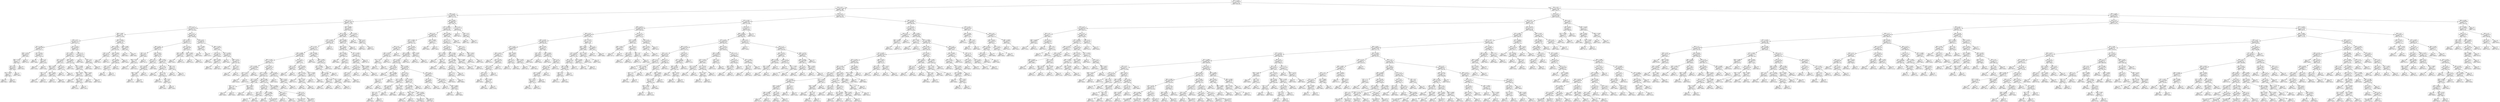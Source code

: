 digraph Tree {
node [shape=box] ;
0 [label="X[7] <= 0.432\nmse = 3747654.435\nsamples = 731\nvalue = 4504.349"] ;
1 [label="X[1] <= 0.5\nmse = 2241571.905\nsamples = 296\nvalue = 3037.807"] ;
0 -> 1 [labeldistance=2.5, labelangle=45, headlabel="True"] ;
2 [label="X[0] <= 3.0\nmse = 1039088.724\nsamples = 157\nvalue = 2227.229"] ;
1 -> 2 ;
3 [label="X[2] <= 2.5\nmse = 344731.62\nsamples = 108\nvalue = 1711.139"] ;
2 -> 3 ;
4 [label="X[2] <= 1.5\nmse = 152891.098\nsamples = 57\nvalue = 1421.088"] ;
3 -> 4 ;
5 [label="X[8] <= 0.687\nmse = 134231.7\nsamples = 31\nvalue = 1231.903"] ;
4 -> 5 ;
6 [label="X[5] <= 0.5\nmse = 85552.578\nsamples = 23\nvalue = 1342.174"] ;
5 -> 6 ;
7 [label="X[7] <= 0.186\nmse = 16943.188\nsamples = 8\nvalue = 1037.25"] ;
6 -> 7 ;
8 [label="X[9] <= 0.314\nmse = 4244.24\nsamples = 5\nvalue = 949.6"] ;
7 -> 8 ;
9 [label="X[9] <= 0.257\nmse = 217.25\nsamples = 4\nvalue = 981.5"] ;
8 -> 9 ;
10 [label="X[3] <= 0.5\nmse = 64.667\nsamples = 3\nvalue = 989.0"] ;
9 -> 10 ;
11 [label="X[7] <= 0.078\nmse = 6.25\nsamples = 2\nvalue = 983.5"] ;
10 -> 11 ;
12 [label="mse = 0.0\nsamples = 1\nvalue = 981.0"] ;
11 -> 12 ;
13 [label="mse = 0.0\nsamples = 1\nvalue = 986.0"] ;
11 -> 13 ;
14 [label="mse = 0.0\nsamples = 1\nvalue = 1000.0"] ;
10 -> 14 ;
15 [label="mse = 0.0\nsamples = 1\nvalue = 959.0"] ;
9 -> 15 ;
16 [label="mse = 0.0\nsamples = 1\nvalue = 822.0"] ;
8 -> 16 ;
17 [label="X[7] <= 0.214\nmse = 3963.556\nsamples = 3\nvalue = 1183.333"] ;
7 -> 17 ;
18 [label="mse = 0.0\nsamples = 1\nvalue = 1098.0"] ;
17 -> 18 ;
19 [label="X[4] <= 3.0\nmse = 484.0\nsamples = 2\nvalue = 1226.0"] ;
17 -> 19 ;
20 [label="mse = 0.0\nsamples = 1\nvalue = 1204.0"] ;
19 -> 20 ;
21 [label="mse = 0.0\nsamples = 1\nvalue = 1248.0"] ;
19 -> 21 ;
22 [label="X[7] <= 0.214\nmse = 46108.427\nsamples = 15\nvalue = 1504.8"] ;
6 -> 22 ;
23 [label="X[7] <= 0.175\nmse = 15898.722\nsamples = 12\nvalue = 1421.667"] ;
22 -> 23 ;
24 [label="X[7] <= 0.167\nmse = 9038.917\nsamples = 6\nvalue = 1331.5"] ;
23 -> 24 ;
25 [label="X[9] <= 0.191\nmse = 1662.5\nsamples = 4\nvalue = 1391.0"] ;
24 -> 25 ;
26 [label="X[4] <= 3.0\nmse = 6.25\nsamples = 2\nvalue = 1418.5"] ;
25 -> 26 ;
27 [label="mse = 0.0\nsamples = 1\nvalue = 1416.0"] ;
26 -> 27 ;
28 [label="mse = 0.0\nsamples = 1\nvalue = 1421.0"] ;
26 -> 28 ;
29 [label="X[9] <= 0.262\nmse = 1806.25\nsamples = 2\nvalue = 1363.5"] ;
25 -> 29 ;
30 [label="mse = 0.0\nsamples = 1\nvalue = 1321.0"] ;
29 -> 30 ;
31 [label="mse = 0.0\nsamples = 1\nvalue = 1406.0"] ;
29 -> 31 ;
32 [label="X[6] <= 1.5\nmse = 2550.25\nsamples = 2\nvalue = 1212.5"] ;
24 -> 32 ;
33 [label="mse = 0.0\nsamples = 1\nvalue = 1162.0"] ;
32 -> 33 ;
34 [label="mse = 0.0\nsamples = 1\nvalue = 1263.0"] ;
32 -> 34 ;
35 [label="X[8] <= 0.447\nmse = 6498.472\nsamples = 6\nvalue = 1511.833"] ;
23 -> 35 ;
36 [label="mse = 0.0\nsamples = 1\nvalue = 1349.0"] ;
35 -> 36 ;
37 [label="X[7] <= 0.198\nmse = 1434.64\nsamples = 5\nvalue = 1544.4"] ;
35 -> 37 ;
38 [label="X[8] <= 0.478\nmse = 326.0\nsamples = 3\nvalue = 1518.0"] ;
37 -> 38 ;
39 [label="mse = 0.0\nsamples = 1\nvalue = 1543.0"] ;
38 -> 39 ;
40 [label="X[8] <= 0.551\nmse = 20.25\nsamples = 2\nvalue = 1505.5"] ;
38 -> 40 ;
41 [label="mse = 0.0\nsamples = 1\nvalue = 1510.0"] ;
40 -> 41 ;
42 [label="mse = 0.0\nsamples = 1\nvalue = 1501.0"] ;
40 -> 42 ;
43 [label="X[8] <= 0.554\nmse = 484.0\nsamples = 2\nvalue = 1584.0"] ;
37 -> 43 ;
44 [label="mse = 0.0\nsamples = 1\nvalue = 1606.0"] ;
43 -> 44 ;
45 [label="mse = 0.0\nsamples = 1\nvalue = 1562.0"] ;
43 -> 45 ;
46 [label="X[6] <= 1.5\nmse = 28724.222\nsamples = 3\nvalue = 1837.333"] ;
22 -> 46 ;
47 [label="mse = 0.0\nsamples = 1\nvalue = 1600.0"] ;
46 -> 47 ;
48 [label="X[4] <= 3.0\nmse = 841.0\nsamples = 2\nvalue = 1956.0"] ;
46 -> 48 ;
49 [label="mse = 0.0\nsamples = 1\nvalue = 1985.0"] ;
48 -> 49 ;
50 [label="mse = 0.0\nsamples = 1\nvalue = 1927.0"] ;
48 -> 50 ;
51 [label="X[8] <= 0.834\nmse = 138718.359\nsamples = 8\nvalue = 914.875"] ;
5 -> 51 ;
52 [label="X[8] <= 0.709\nmse = 136729.222\nsamples = 6\nvalue = 1021.667"] ;
51 -> 52 ;
53 [label="X[4] <= 2.0\nmse = 34225.0\nsamples = 2\nvalue = 616.0"] ;
52 -> 53 ;
54 [label="mse = 0.0\nsamples = 1\nvalue = 801.0"] ;
53 -> 54 ;
55 [label="mse = 0.0\nsamples = 1\nvalue = 431.0"] ;
53 -> 55 ;
56 [label="X[9] <= 0.184\nmse = 64557.25\nsamples = 4\nvalue = 1224.5"] ;
52 -> 56 ;
57 [label="X[7] <= 0.28\nmse = 5609.556\nsamples = 3\nvalue = 1082.667"] ;
56 -> 57 ;
58 [label="X[6] <= 1.5\nmse = 1260.25\nsamples = 2\nvalue = 1131.5"] ;
57 -> 58 ;
59 [label="mse = 0.0\nsamples = 1\nvalue = 1096.0"] ;
58 -> 59 ;
60 [label="mse = 0.0\nsamples = 1\nvalue = 1167.0"] ;
58 -> 60 ;
61 [label="mse = 0.0\nsamples = 1\nvalue = 985.0"] ;
57 -> 61 ;
62 [label="mse = 0.0\nsamples = 1\nvalue = 1650.0"] ;
56 -> 62 ;
63 [label="X[8] <= 0.862\nmse = 7832.25\nsamples = 2\nvalue = 594.5"] ;
51 -> 63 ;
64 [label="mse = 0.0\nsamples = 1\nvalue = 683.0"] ;
63 -> 64 ;
65 [label="mse = 0.0\nsamples = 1\nvalue = 506.0"] ;
63 -> 65 ;
66 [label="X[6] <= 1.5\nmse = 81585.149\nsamples = 26\nvalue = 1646.654"] ;
4 -> 66 ;
67 [label="X[7] <= 0.317\nmse = 60358.533\nsamples = 17\nvalue = 1752.235"] ;
66 -> 67 ;
68 [label="X[8] <= 0.43\nmse = 26686.462\nsamples = 13\nvalue = 1671.0"] ;
67 -> 68 ;
69 [label="X[4] <= 2.5\nmse = 2382.0\nsamples = 3\nvalue = 1848.0"] ;
68 -> 69 ;
70 [label="X[9] <= 0.257\nmse = 2.25\nsamples = 2\nvalue = 1813.5"] ;
69 -> 70 ;
71 [label="mse = 0.0\nsamples = 1\nvalue = 1812.0"] ;
70 -> 71 ;
72 [label="mse = 0.0\nsamples = 1\nvalue = 1815.0"] ;
70 -> 72 ;
73 [label="mse = 0.0\nsamples = 1\nvalue = 1917.0"] ;
69 -> 73 ;
74 [label="X[9] <= 0.191\nmse = 21759.49\nsamples = 10\nvalue = 1617.9"] ;
68 -> 74 ;
75 [label="X[4] <= 5.5\nmse = 16231.25\nsamples = 4\nvalue = 1762.5"] ;
74 -> 75 ;
76 [label="X[7] <= 0.279\nmse = 2689.556\nsamples = 3\nvalue = 1693.667"] ;
75 -> 76 ;
77 [label="X[9] <= 0.077\nmse = 289.0\nsamples = 2\nvalue = 1729.0"] ;
76 -> 77 ;
78 [label="mse = 0.0\nsamples = 1\nvalue = 1712.0"] ;
77 -> 78 ;
79 [label="mse = 0.0\nsamples = 1\nvalue = 1746.0"] ;
77 -> 79 ;
80 [label="mse = 0.0\nsamples = 1\nvalue = 1623.0"] ;
76 -> 80 ;
81 [label="mse = 0.0\nsamples = 1\nvalue = 1969.0"] ;
75 -> 81 ;
82 [label="X[8] <= 0.541\nmse = 2212.583\nsamples = 6\nvalue = 1521.5"] ;
74 -> 82 ;
83 [label="X[5] <= 0.5\nmse = 513.188\nsamples = 4\nvalue = 1551.75"] ;
82 -> 83 ;
84 [label="mse = 0.0\nsamples = 1\nvalue = 1589.0"] ;
83 -> 84 ;
85 [label="X[4] <= 3.0\nmse = 67.556\nsamples = 3\nvalue = 1539.333"] ;
83 -> 85 ;
86 [label="mse = 0.0\nsamples = 1\nvalue = 1530.0"] ;
85 -> 86 ;
87 [label="X[9] <= 0.25\nmse = 36.0\nsamples = 2\nvalue = 1544.0"] ;
85 -> 87 ;
88 [label="mse = 0.0\nsamples = 1\nvalue = 1538.0"] ;
87 -> 88 ;
89 [label="mse = 0.0\nsamples = 1\nvalue = 1550.0"] ;
87 -> 89 ;
90 [label="X[9] <= 0.2\nmse = 121.0\nsamples = 2\nvalue = 1461.0"] ;
82 -> 90 ;
91 [label="mse = 0.0\nsamples = 1\nvalue = 1450.0"] ;
90 -> 91 ;
92 [label="mse = 0.0\nsamples = 1\nvalue = 1472.0"] ;
90 -> 92 ;
93 [label="X[7] <= 0.371\nmse = 78641.688\nsamples = 4\nvalue = 2016.25"] ;
67 -> 93 ;
94 [label="X[9] <= 0.189\nmse = 20592.25\nsamples = 2\nvalue = 2258.5"] ;
93 -> 94 ;
95 [label="mse = 0.0\nsamples = 1\nvalue = 2402.0"] ;
94 -> 95 ;
96 [label="mse = 0.0\nsamples = 1\nvalue = 2115.0"] ;
94 -> 96 ;
97 [label="X[9] <= 0.463\nmse = 19321.0\nsamples = 2\nvalue = 1774.0"] ;
93 -> 97 ;
98 [label="mse = 0.0\nsamples = 1\nvalue = 1913.0"] ;
97 -> 98 ;
99 [label="mse = 0.0\nsamples = 1\nvalue = 1635.0"] ;
97 -> 99 ;
100 [label="X[5] <= 0.5\nmse = 60850.617\nsamples = 9\nvalue = 1447.222"] ;
66 -> 100 ;
101 [label="X[7] <= 0.268\nmse = 2601.0\nsamples = 2\nvalue = 1056.0"] ;
100 -> 101 ;
102 [label="mse = 0.0\nsamples = 1\nvalue = 1005.0"] ;
101 -> 102 ;
103 [label="mse = 0.0\nsamples = 1\nvalue = 1107.0"] ;
101 -> 103 ;
104 [label="X[8] <= 0.705\nmse = 21269.143\nsamples = 7\nvalue = 1559.0"] ;
100 -> 104 ;
105 [label="X[4] <= 3.5\nmse = 6801.556\nsamples = 3\nvalue = 1706.667"] ;
104 -> 105 ;
106 [label="mse = 0.0\nsamples = 1\nvalue = 1605.0"] ;
105 -> 106 ;
107 [label="X[9] <= 0.189\nmse = 2450.25\nsamples = 2\nvalue = 1757.5"] ;
105 -> 107 ;
108 [label="mse = 0.0\nsamples = 1\nvalue = 1708.0"] ;
107 -> 108 ;
109 [label="mse = 0.0\nsamples = 1\nvalue = 1807.0"] ;
107 -> 109 ;
110 [label="X[7] <= 0.226\nmse = 3500.188\nsamples = 4\nvalue = 1448.25"] ;
104 -> 110 ;
111 [label="mse = 0.0\nsamples = 1\nvalue = 1360.0"] ;
110 -> 111 ;
112 [label="X[9] <= 0.277\nmse = 1205.556\nsamples = 3\nvalue = 1477.667"] ;
110 -> 112 ;
113 [label="mse = 0.0\nsamples = 1\nvalue = 1526.0"] ;
112 -> 113 ;
114 [label="X[4] <= 3.0\nmse = 56.25\nsamples = 2\nvalue = 1453.5"] ;
112 -> 114 ;
115 [label="mse = 0.0\nsamples = 1\nvalue = 1446.0"] ;
114 -> 115 ;
116 [label="mse = 0.0\nsamples = 1\nvalue = 1461.0"] ;
114 -> 116 ;
117 [label="X[8] <= 0.883\nmse = 360025.0\nsamples = 51\nvalue = 2035.314"] ;
3 -> 117 ;
118 [label="X[7] <= 0.39\nmse = 301338.604\nsamples = 48\nvalue = 2098.25"] ;
117 -> 118 ;
119 [label="X[7] <= 0.387\nmse = 279579.336\nsamples = 38\nvalue = 1983.921"] ;
118 -> 119 ;
120 [label="X[7] <= 0.34\nmse = 235725.722\nsamples = 37\nvalue = 2020.703"] ;
119 -> 120 ;
121 [label="X[8] <= 0.668\nmse = 218946.982\nsamples = 30\nvalue = 1934.867"] ;
120 -> 121 ;
122 [label="X[9] <= 0.136\nmse = 171134.057\nsamples = 23\nvalue = 2043.174"] ;
121 -> 122 ;
123 [label="X[7] <= 0.302\nmse = 129536.889\nsamples = 3\nvalue = 2518.333"] ;
122 -> 123 ;
124 [label="X[7] <= 0.27\nmse = 21025.0\nsamples = 2\nvalue = 2278.0"] ;
123 -> 124 ;
125 [label="mse = 0.0\nsamples = 1\nvalue = 2423.0"] ;
124 -> 125 ;
126 [label="mse = 0.0\nsamples = 1\nvalue = 2133.0"] ;
124 -> 126 ;
127 [label="mse = 0.0\nsamples = 1\nvalue = 2999.0"] ;
123 -> 127 ;
128 [label="X[2] <= 8.0\nmse = 138427.19\nsamples = 20\nvalue = 1971.9"] ;
122 -> 128 ;
129 [label="X[7] <= 0.263\nmse = 71183.426\nsamples = 17\nvalue = 2047.529"] ;
128 -> 129 ;
130 [label="X[7] <= 0.257\nmse = 12646.25\nsamples = 4\nvalue = 1798.5"] ;
129 -> 130 ;
131 [label="X[0] <= 1.5\nmse = 16.0\nsamples = 2\nvalue = 1689.0"] ;
130 -> 131 ;
132 [label="mse = 0.0\nsamples = 1\nvalue = 1685.0"] ;
131 -> 132 ;
133 [label="mse = 0.0\nsamples = 1\nvalue = 1693.0"] ;
131 -> 133 ;
134 [label="X[9] <= 0.272\nmse = 1296.0\nsamples = 2\nvalue = 1908.0"] ;
130 -> 134 ;
135 [label="mse = 0.0\nsamples = 1\nvalue = 1944.0"] ;
134 -> 135 ;
136 [label="mse = 0.0\nsamples = 1\nvalue = 1872.0"] ;
134 -> 136 ;
137 [label="X[8] <= 0.496\nmse = 64241.822\nsamples = 13\nvalue = 2124.154"] ;
129 -> 137 ;
138 [label="X[5] <= 0.5\nmse = 32117.667\nsamples = 6\nvalue = 2294.0"] ;
137 -> 138 ;
139 [label="X[4] <= 3.0\nmse = 156.25\nsamples = 2\nvalue = 2483.5"] ;
138 -> 139 ;
140 [label="mse = 0.0\nsamples = 1\nvalue = 2471.0"] ;
139 -> 140 ;
141 [label="mse = 0.0\nsamples = 1\nvalue = 2496.0"] ;
139 -> 141 ;
142 [label="X[8] <= 0.308\nmse = 21165.688\nsamples = 4\nvalue = 2199.25"] ;
138 -> 142 ;
143 [label="mse = 0.0\nsamples = 1\nvalue = 2028.0"] ;
142 -> 143 ;
144 [label="mse = 15186.889\nsamples = 3\nvalue = 2256.333"] ;
142 -> 144 ;
145 [label="X[7] <= 0.308\nmse = 45855.959\nsamples = 7\nvalue = 1978.571"] ;
137 -> 145 ;
146 [label="X[6] <= 1.5\nmse = 24806.25\nsamples = 2\nvalue = 1693.5"] ;
145 -> 146 ;
147 [label="mse = 0.0\nsamples = 1\nvalue = 1851.0"] ;
146 -> 147 ;
148 [label="mse = 0.0\nsamples = 1\nvalue = 1536.0"] ;
146 -> 148 ;
149 [label="X[4] <= 5.5\nmse = 8767.04\nsamples = 5\nvalue = 2092.6"] ;
145 -> 149 ;
150 [label="mse = 1233.556\nsamples = 3\nvalue = 2026.333"] ;
149 -> 150 ;
151 [label="mse = 3600.0\nsamples = 2\nvalue = 2192.0"] ;
149 -> 151 ;
152 [label="X[7] <= 0.301\nmse = 303393.556\nsamples = 3\nvalue = 1543.333"] ;
128 -> 152 ;
153 [label="mse = 0.0\nsamples = 1\nvalue = 2302.0"] ;
152 -> 153 ;
154 [label="X[9] <= 0.215\nmse = 23409.0\nsamples = 2\nvalue = 1164.0"] ;
152 -> 154 ;
155 [label="mse = 0.0\nsamples = 1\nvalue = 1011.0"] ;
154 -> 155 ;
156 [label="mse = 0.0\nsamples = 1\nvalue = 1317.0"] ;
154 -> 156 ;
157 [label="X[4] <= 2.5\nmse = 210862.571\nsamples = 7\nvalue = 1579.0"] ;
121 -> 157 ;
158 [label="X[4] <= 1.0\nmse = 41616.0\nsamples = 2\nvalue = 958.0"] ;
157 -> 158 ;
159 [label="mse = 0.0\nsamples = 1\nvalue = 754.0"] ;
158 -> 159 ;
160 [label="mse = 0.0\nsamples = 1\nvalue = 1162.0"] ;
158 -> 160 ;
161 [label="X[7] <= 0.318\nmse = 62602.24\nsamples = 5\nvalue = 1827.4"] ;
157 -> 161 ;
162 [label="X[8] <= 0.731\nmse = 27179.556\nsamples = 3\nvalue = 1994.333"] ;
161 -> 162 ;
163 [label="mse = 0.0\nsamples = 1\nvalue = 2227.0"] ;
162 -> 163 ;
164 [label="X[8] <= 0.791\nmse = 169.0\nsamples = 2\nvalue = 1878.0"] ;
162 -> 164 ;
165 [label="mse = 0.0\nsamples = 1\nvalue = 1891.0"] ;
164 -> 165 ;
166 [label="mse = 0.0\nsamples = 1\nvalue = 1865.0"] ;
164 -> 166 ;
167 [label="X[7] <= 0.336\nmse = 11236.0\nsamples = 2\nvalue = 1577.0"] ;
161 -> 167 ;
168 [label="mse = 0.0\nsamples = 1\nvalue = 1471.0"] ;
167 -> 168 ;
169 [label="mse = 0.0\nsamples = 1\nvalue = 1683.0"] ;
167 -> 169 ;
170 [label="X[8] <= 0.504\nmse = 140730.816\nsamples = 7\nvalue = 2388.571"] ;
120 -> 170 ;
171 [label="mse = 0.0\nsamples = 1\nvalue = 3249.0"] ;
170 -> 171 ;
172 [label="X[8] <= 0.859\nmse = 20231.472\nsamples = 6\nvalue = 2245.167"] ;
170 -> 172 ;
173 [label="X[7] <= 0.384\nmse = 13710.56\nsamples = 5\nvalue = 2203.2"] ;
172 -> 173 ;
174 [label="X[8] <= 0.783\nmse = 2853.688\nsamples = 4\nvalue = 2149.75"] ;
173 -> 174 ;
175 [label="X[9] <= 0.239\nmse = 72.25\nsamples = 2\nvalue = 2200.5"] ;
174 -> 175 ;
176 [label="mse = 0.0\nsamples = 1\nvalue = 2192.0"] ;
175 -> 176 ;
177 [label="mse = 0.0\nsamples = 1\nvalue = 2209.0"] ;
175 -> 177 ;
178 [label="X[7] <= 0.366\nmse = 484.0\nsamples = 2\nvalue = 2099.0"] ;
174 -> 178 ;
179 [label="mse = 0.0\nsamples = 1\nvalue = 2121.0"] ;
178 -> 179 ;
180 [label="mse = 0.0\nsamples = 1\nvalue = 2077.0"] ;
178 -> 180 ;
181 [label="mse = 0.0\nsamples = 1\nvalue = 2417.0"] ;
173 -> 181 ;
182 [label="mse = 0.0\nsamples = 1\nvalue = 2455.0"] ;
172 -> 182 ;
183 [label="mse = 0.0\nsamples = 1\nvalue = 623.0"] ;
119 -> 183 ;
184 [label="X[9] <= 0.359\nmse = 145606.81\nsamples = 10\nvalue = 2532.7"] ;
118 -> 184 ;
185 [label="X[9] <= 0.215\nmse = 94600.0\nsamples = 9\nvalue = 2614.667"] ;
184 -> 185 ;
186 [label="X[9] <= 0.097\nmse = 17522.889\nsamples = 3\nvalue = 2902.333"] ;
185 -> 186 ;
187 [label="mse = 0.0\nsamples = 1\nvalue = 3068.0"] ;
186 -> 187 ;
188 [label="X[4] <= 2.0\nmse = 5700.25\nsamples = 2\nvalue = 2819.5"] ;
186 -> 188 ;
189 [label="mse = 0.0\nsamples = 1\nvalue = 2895.0"] ;
188 -> 189 ;
190 [label="mse = 0.0\nsamples = 1\nvalue = 2744.0"] ;
188 -> 190 ;
191 [label="X[7] <= 0.429\nmse = 71074.472\nsamples = 6\nvalue = 2470.833"] ;
185 -> 191 ;
192 [label="X[9] <= 0.257\nmse = 48064.24\nsamples = 5\nvalue = 2549.6"] ;
191 -> 192 ;
193 [label="X[0] <= 1.5\nmse = 42550.889\nsamples = 3\nvalue = 2435.667"] ;
192 -> 193 ;
194 [label="X[4] <= 4.5\nmse = 7656.25\nsamples = 2\nvalue = 2572.5"] ;
193 -> 194 ;
195 [label="mse = 0.0\nsamples = 1\nvalue = 2660.0"] ;
194 -> 195 ;
196 [label="mse = 0.0\nsamples = 1\nvalue = 2485.0"] ;
194 -> 196 ;
197 [label="mse = 0.0\nsamples = 1\nvalue = 2162.0"] ;
193 -> 197 ;
198 [label="X[8] <= 0.604\nmse = 7656.25\nsamples = 2\nvalue = 2720.5"] ;
192 -> 198 ;
199 [label="mse = 0.0\nsamples = 1\nvalue = 2808.0"] ;
198 -> 199 ;
200 [label="mse = 0.0\nsamples = 1\nvalue = 2633.0"] ;
198 -> 200 ;
201 [label="mse = 0.0\nsamples = 1\nvalue = 2077.0"] ;
191 -> 201 ;
202 [label="mse = 0.0\nsamples = 1\nvalue = 1795.0"] ;
184 -> 202 ;
203 [label="X[7] <= 0.322\nmse = 221622.222\nsamples = 3\nvalue = 1028.333"] ;
117 -> 203 ;
204 [label="mse = 0.0\nsamples = 1\nvalue = 1685.0"] ;
203 -> 204 ;
205 [label="X[6] <= 2.5\nmse = 9025.0\nsamples = 2\nvalue = 700.0"] ;
203 -> 205 ;
206 [label="mse = 0.0\nsamples = 1\nvalue = 605.0"] ;
205 -> 206 ;
207 [label="mse = 0.0\nsamples = 1\nvalue = 795.0"] ;
205 -> 207 ;
208 [label="X[8] <= 0.855\nmse = 688534.317\nsamples = 49\nvalue = 3364.735"] ;
2 -> 208 ;
209 [label="X[7] <= 0.385\nmse = 325352.029\nsamples = 46\nvalue = 3520.283"] ;
208 -> 209 ;
210 [label="X[3] <= 0.5\nmse = 269452.454\nsamples = 33\nvalue = 3357.697"] ;
209 -> 210 ;
211 [label="X[7] <= 0.262\nmse = 171338.57\nsamples = 31\nvalue = 3417.452"] ;
210 -> 211 ;
212 [label="X[5] <= 0.5\nmse = 100774.688\nsamples = 4\nvalue = 2805.75"] ;
211 -> 212 ;
213 [label="X[8] <= 0.574\nmse = 21358.222\nsamples = 3\nvalue = 2637.667"] ;
212 -> 213 ;
214 [label="X[7] <= 0.24\nmse = 4.0\nsamples = 2\nvalue = 2741.0"] ;
213 -> 214 ;
215 [label="mse = 0.0\nsamples = 1\nvalue = 2743.0"] ;
214 -> 215 ;
216 [label="mse = 0.0\nsamples = 1\nvalue = 2739.0"] ;
214 -> 216 ;
217 [label="mse = 0.0\nsamples = 1\nvalue = 2431.0"] ;
213 -> 217 ;
218 [label="mse = 0.0\nsamples = 1\nvalue = 3310.0"] ;
212 -> 218 ;
219 [label="X[8] <= 0.784\nmse = 118146.143\nsamples = 27\nvalue = 3508.074"] ;
211 -> 219 ;
220 [label="X[9] <= 0.288\nmse = 98269.818\nsamples = 25\nvalue = 3554.68"] ;
219 -> 220 ;
221 [label="X[7] <= 0.28\nmse = 91440.66\nsamples = 24\nvalue = 3575.583"] ;
220 -> 221 ;
222 [label="X[5] <= 0.5\nmse = 7198.688\nsamples = 4\nvalue = 3326.75"] ;
221 -> 222 ;
223 [label="mse = 0.0\nsamples = 1\nvalue = 3190.0"] ;
222 -> 223 ;
224 [label="X[9] <= 0.206\nmse = 1286.889\nsamples = 3\nvalue = 3372.333"] ;
222 -> 224 ;
225 [label="X[2] <= 11.5\nmse = 30.25\nsamples = 2\nvalue = 3397.5"] ;
224 -> 225 ;
226 [label="mse = 0.0\nsamples = 1\nvalue = 3392.0"] ;
225 -> 226 ;
227 [label="mse = 0.0\nsamples = 1\nvalue = 3403.0"] ;
225 -> 227 ;
228 [label="mse = 0.0\nsamples = 1\nvalue = 3322.0"] ;
224 -> 228 ;
229 [label="X[7] <= 0.366\nmse = 93428.728\nsamples = 20\nvalue = 3625.35"] ;
221 -> 229 ;
230 [label="X[4] <= 2.5\nmse = 32373.84\nsamples = 15\nvalue = 3687.6"] ;
229 -> 230 ;
231 [label="X[7] <= 0.335\nmse = 15029.44\nsamples = 5\nvalue = 3531.4"] ;
230 -> 231 ;
232 [label="X[9] <= 0.159\nmse = 6891.556\nsamples = 3\nvalue = 3446.333"] ;
231 -> 232 ;
233 [label="X[5] <= 0.5\nmse = 361.0\nsamples = 2\nvalue = 3504.0"] ;
232 -> 233 ;
234 [label="mse = 0.0\nsamples = 1\nvalue = 3485.0"] ;
233 -> 234 ;
235 [label="mse = 0.0\nsamples = 1\nvalue = 3523.0"] ;
233 -> 235 ;
236 [label="mse = 0.0\nsamples = 1\nvalue = 3331.0"] ;
232 -> 236 ;
237 [label="X[7] <= 0.344\nmse = 100.0\nsamples = 2\nvalue = 3659.0"] ;
231 -> 237 ;
238 [label="mse = 0.0\nsamples = 1\nvalue = 3669.0"] ;
237 -> 238 ;
239 [label="mse = 0.0\nsamples = 1\nvalue = 3649.0"] ;
237 -> 239 ;
240 [label="X[7] <= 0.344\nmse = 22747.21\nsamples = 10\nvalue = 3765.7"] ;
230 -> 240 ;
241 [label="X[7] <= 0.306\nmse = 14067.062\nsamples = 9\nvalue = 3732.222"] ;
240 -> 241 ;
242 [label="X[8] <= 0.654\nmse = 9.0\nsamples = 2\nvalue = 3617.0"] ;
241 -> 242 ;
243 [label="mse = 0.0\nsamples = 1\nvalue = 3614.0"] ;
242 -> 243 ;
244 [label="mse = 0.0\nsamples = 1\nvalue = 3620.0"] ;
242 -> 244 ;
245 [label="X[9] <= 0.205\nmse = 13206.694\nsamples = 7\nvalue = 3765.143"] ;
241 -> 245 ;
246 [label="mse = 8310.222\nsamples = 3\nvalue = 3868.667"] ;
245 -> 246 ;
247 [label="mse = 2812.75\nsamples = 4\nvalue = 3687.5"] ;
245 -> 247 ;
248 [label="mse = 0.0\nsamples = 1\nvalue = 4067.0"] ;
240 -> 248 ;
249 [label="X[4] <= 4.0\nmse = 230092.64\nsamples = 5\nvalue = 3438.6"] ;
229 -> 249 ;
250 [label="X[4] <= 2.0\nmse = 94864.0\nsamples = 2\nvalue = 3878.0"] ;
249 -> 250 ;
251 [label="mse = 0.0\nsamples = 1\nvalue = 3570.0"] ;
250 -> 251 ;
252 [label="mse = 0.0\nsamples = 1\nvalue = 4186.0"] ;
250 -> 252 ;
253 [label="X[8] <= 0.572\nmse = 105720.222\nsamples = 3\nvalue = 3145.667"] ;
249 -> 253 ;
254 [label="mse = 0.0\nsamples = 1\nvalue = 3577.0"] ;
253 -> 254 ;
255 [label="X[8] <= 0.663\nmse = 19044.0\nsamples = 2\nvalue = 2930.0"] ;
253 -> 255 ;
256 [label="mse = 0.0\nsamples = 1\nvalue = 2792.0"] ;
255 -> 256 ;
257 [label="mse = 0.0\nsamples = 1\nvalue = 3068.0"] ;
255 -> 257 ;
258 [label="mse = 0.0\nsamples = 1\nvalue = 3053.0"] ;
220 -> 258 ;
259 [label="X[9] <= 0.206\nmse = 56.25\nsamples = 2\nvalue = 2925.5"] ;
219 -> 259 ;
260 [label="mse = 0.0\nsamples = 1\nvalue = 2933.0"] ;
259 -> 260 ;
261 [label="mse = 0.0\nsamples = 1\nvalue = 2918.0"] ;
259 -> 261 ;
262 [label="X[8] <= 0.498\nmse = 877032.25\nsamples = 2\nvalue = 2431.5"] ;
210 -> 262 ;
263 [label="mse = 0.0\nsamples = 1\nvalue = 3368.0"] ;
262 -> 263 ;
264 [label="mse = 0.0\nsamples = 1\nvalue = 1495.0"] ;
262 -> 264 ;
265 [label="X[9] <= 0.282\nmse = 229813.385\nsamples = 13\nvalue = 3933.0"] ;
209 -> 265 ;
266 [label="X[2] <= 11.5\nmse = 44754.722\nsamples = 12\nvalue = 4058.333"] ;
265 -> 266 ;
267 [label="X[2] <= 10.5\nmse = 18641.877\nsamples = 9\nvalue = 4158.889"] ;
266 -> 267 ;
268 [label="X[7] <= 0.422\nmse = 1252.667\nsamples = 3\nvalue = 4331.0"] ;
267 -> 268 ;
269 [label="mse = 0.0\nsamples = 1\nvalue = 4381.0"] ;
268 -> 269 ;
270 [label="X[4] <= 5.5\nmse = 4.0\nsamples = 2\nvalue = 4306.0"] ;
268 -> 270 ;
271 [label="mse = 0.0\nsamples = 1\nvalue = 4304.0"] ;
270 -> 271 ;
272 [label="mse = 0.0\nsamples = 1\nvalue = 4308.0"] ;
270 -> 272 ;
273 [label="X[9] <= 0.136\nmse = 5119.806\nsamples = 6\nvalue = 4072.833"] ;
267 -> 273 ;
274 [label="X[7] <= 0.405\nmse = 4070.688\nsamples = 4\nvalue = 4104.25"] ;
273 -> 274 ;
275 [label="X[4] <= 2.5\nmse = 916.222\nsamples = 3\nvalue = 4070.667"] ;
274 -> 275 ;
276 [label="X[4] <= 1.5\nmse = 272.25\nsamples = 2\nvalue = 4051.5"] ;
275 -> 276 ;
277 [label="mse = 0.0\nsamples = 1\nvalue = 4035.0"] ;
276 -> 277 ;
278 [label="mse = 0.0\nsamples = 1\nvalue = 4068.0"] ;
276 -> 278 ;
279 [label="mse = 0.0\nsamples = 1\nvalue = 4109.0"] ;
275 -> 279 ;
280 [label="mse = 0.0\nsamples = 1\nvalue = 4205.0"] ;
274 -> 280 ;
281 [label="X[7] <= 0.406\nmse = 1296.0\nsamples = 2\nvalue = 4010.0"] ;
273 -> 281 ;
282 [label="mse = 0.0\nsamples = 1\nvalue = 4046.0"] ;
281 -> 282 ;
283 [label="mse = 0.0\nsamples = 1\nvalue = 3974.0"] ;
281 -> 283 ;
284 [label="X[4] <= 1.5\nmse = 1756.222\nsamples = 3\nvalue = 3756.667"] ;
266 -> 284 ;
285 [label="mse = 0.0\nsamples = 1\nvalue = 3811.0"] ;
284 -> 285 ;
286 [label="X[8] <= 0.615\nmse = 420.25\nsamples = 2\nvalue = 3729.5"] ;
284 -> 286 ;
287 [label="mse = 0.0\nsamples = 1\nvalue = 3750.0"] ;
286 -> 287 ;
288 [label="mse = 0.0\nsamples = 1\nvalue = 3709.0"] ;
286 -> 288 ;
289 [label="mse = 0.0\nsamples = 1\nvalue = 2429.0"] ;
265 -> 289 ;
290 [label="X[4] <= 2.5\nmse = 197787.556\nsamples = 3\nvalue = 979.667"] ;
208 -> 290 ;
291 [label="mse = 0.0\nsamples = 1\nvalue = 1607.0"] ;
290 -> 291 ;
292 [label="X[4] <= 4.5\nmse = 1521.0\nsamples = 2\nvalue = 666.0"] ;
290 -> 292 ;
293 [label="mse = 0.0\nsamples = 1\nvalue = 705.0"] ;
292 -> 293 ;
294 [label="mse = 0.0\nsamples = 1\nvalue = 627.0"] ;
292 -> 294 ;
295 [label="X[0] <= 1.5\nmse = 2019428.703\nsamples = 139\nvalue = 3953.353"] ;
1 -> 295 ;
296 [label="X[7] <= 0.28\nmse = 1041295.254\nsamples = 78\nvalue = 3170.949"] ;
295 -> 296 ;
297 [label="X[8] <= 0.727\nmse = 649926.408\nsamples = 37\nvalue = 2499.568"] ;
296 -> 297 ;
298 [label="X[9] <= 0.23\nmse = 436816.168\nsamples = 28\nvalue = 2746.214"] ;
297 -> 298 ;
299 [label="X[9] <= 0.191\nmse = 290018.052\nsamples = 18\nvalue = 3055.944"] ;
298 -> 299 ;
300 [label="X[7] <= 0.25\nmse = 215989.69\nsamples = 10\nvalue = 2729.1"] ;
299 -> 300 ;
301 [label="X[8] <= 0.413\nmse = 239773.139\nsamples = 6\nvalue = 2529.167"] ;
300 -> 301 ;
302 [label="mse = 0.0\nsamples = 1\nvalue = 3422.0"] ;
301 -> 302 ;
303 [label="X[7] <= 0.235\nmse = 96411.44\nsamples = 5\nvalue = 2350.6"] ;
301 -> 303 ;
304 [label="X[2] <= 6.5\nmse = 21250.25\nsamples = 4\nvalue = 2491.5"] ;
303 -> 304 ;
305 [label="X[5] <= 0.5\nmse = 3264.222\nsamples = 3\nvalue = 2412.333"] ;
304 -> 305 ;
306 [label="mse = 0.0\nsamples = 1\nvalue = 2493.0"] ;
305 -> 306 ;
307 [label="X[8] <= 0.558\nmse = 16.0\nsamples = 2\nvalue = 2372.0"] ;
305 -> 307 ;
308 [label="mse = 0.0\nsamples = 1\nvalue = 2368.0"] ;
307 -> 308 ;
309 [label="mse = 0.0\nsamples = 1\nvalue = 2376.0"] ;
307 -> 309 ;
310 [label="mse = 0.0\nsamples = 1\nvalue = 2729.0"] ;
304 -> 310 ;
311 [label="mse = 0.0\nsamples = 1\nvalue = 1787.0"] ;
303 -> 311 ;
312 [label="X[8] <= 0.639\nmse = 30414.5\nsamples = 4\nvalue = 3029.0"] ;
300 -> 312 ;
313 [label="X[6] <= 1.5\nmse = 7832.25\nsamples = 2\nvalue = 3183.5"] ;
312 -> 313 ;
314 [label="mse = 0.0\nsamples = 1\nvalue = 3272.0"] ;
313 -> 314 ;
315 [label="mse = 0.0\nsamples = 1\nvalue = 3095.0"] ;
313 -> 315 ;
316 [label="X[8] <= 0.705\nmse = 5256.25\nsamples = 2\nvalue = 2874.5"] ;
312 -> 316 ;
317 [label="mse = 0.0\nsamples = 1\nvalue = 2947.0"] ;
316 -> 317 ;
318 [label="mse = 0.0\nsamples = 1\nvalue = 2802.0"] ;
316 -> 318 ;
319 [label="X[9] <= 0.202\nmse = 82101.75\nsamples = 8\nvalue = 3464.5"] ;
299 -> 319 ;
320 [label="X[2] <= 2.5\nmse = 3969.0\nsamples = 2\nvalue = 3893.0"] ;
319 -> 320 ;
321 [label="mse = 0.0\nsamples = 1\nvalue = 3830.0"] ;
320 -> 321 ;
322 [label="mse = 0.0\nsamples = 1\nvalue = 3956.0"] ;
320 -> 322 ;
323 [label="X[8] <= 0.405\nmse = 26540.556\nsamples = 6\nvalue = 3321.667"] ;
319 -> 323 ;
324 [label="mse = 0.0\nsamples = 1\nvalue = 3624.0"] ;
323 -> 324 ;
325 [label="X[3] <= 0.5\nmse = 9911.36\nsamples = 5\nvalue = 3261.2"] ;
323 -> 325 ;
326 [label="X[6] <= 1.5\nmse = 6927.688\nsamples = 4\nvalue = 3294.25"] ;
325 -> 326 ;
327 [label="X[7] <= 0.261\nmse = 1580.667\nsamples = 3\nvalue = 3338.0"] ;
326 -> 327 ;
328 [label="X[7] <= 0.217\nmse = 420.25\nsamples = 2\nvalue = 3312.5"] ;
327 -> 328 ;
329 [label="mse = 0.0\nsamples = 1\nvalue = 3292.0"] ;
328 -> 329 ;
330 [label="mse = 0.0\nsamples = 1\nvalue = 3333.0"] ;
328 -> 330 ;
331 [label="mse = 0.0\nsamples = 1\nvalue = 3389.0"] ;
327 -> 331 ;
332 [label="mse = 0.0\nsamples = 1\nvalue = 3163.0"] ;
326 -> 332 ;
333 [label="mse = 0.0\nsamples = 1\nvalue = 3129.0"] ;
325 -> 333 ;
334 [label="X[7] <= 0.274\nmse = 217551.61\nsamples = 10\nvalue = 2188.7"] ;
298 -> 334 ;
335 [label="X[9] <= 0.387\nmse = 72880.5\nsamples = 8\nvalue = 1998.0"] ;
334 -> 335 ;
336 [label="X[7] <= 0.255\nmse = 35860.222\nsamples = 6\nvalue = 2117.667"] ;
335 -> 336 ;
337 [label="X[4] <= 3.0\nmse = 6074.188\nsamples = 4\nvalue = 2239.75"] ;
336 -> 337 ;
338 [label="X[9] <= 0.308\nmse = 1070.889\nsamples = 3\nvalue = 2281.667"] ;
337 -> 338 ;
339 [label="X[4] <= 0.5\nmse = 42.25\nsamples = 2\nvalue = 2304.5"] ;
338 -> 339 ;
340 [label="mse = 0.0\nsamples = 1\nvalue = 2311.0"] ;
339 -> 340 ;
341 [label="mse = 0.0\nsamples = 1\nvalue = 2298.0"] ;
339 -> 341 ;
342 [label="mse = 0.0\nsamples = 1\nvalue = 2236.0"] ;
338 -> 342 ;
343 [label="mse = 0.0\nsamples = 1\nvalue = 2114.0"] ;
337 -> 343 ;
344 [label="X[7] <= 0.264\nmse = 6006.25\nsamples = 2\nvalue = 1873.5"] ;
336 -> 344 ;
345 [label="mse = 0.0\nsamples = 1\nvalue = 1796.0"] ;
344 -> 345 ;
346 [label="mse = 0.0\nsamples = 1\nvalue = 1951.0"] ;
344 -> 346 ;
347 [label="X[7] <= 0.197\nmse = 12100.0\nsamples = 2\nvalue = 1639.0"] ;
335 -> 347 ;
348 [label="mse = 0.0\nsamples = 1\nvalue = 1529.0"] ;
347 -> 348 ;
349 [label="mse = 0.0\nsamples = 1\nvalue = 1749.0"] ;
347 -> 349 ;
350 [label="X[2] <= 1.5\nmse = 68906.25\nsamples = 2\nvalue = 2951.5"] ;
334 -> 350 ;
351 [label="mse = 0.0\nsamples = 1\nvalue = 3214.0"] ;
350 -> 351 ;
352 [label="mse = 0.0\nsamples = 1\nvalue = 2689.0"] ;
350 -> 352 ;
353 [label="X[2] <= 7.0\nmse = 534853.951\nsamples = 9\nvalue = 1732.222"] ;
297 -> 353 ;
354 [label="X[7] <= 0.196\nmse = 216074.0\nsamples = 6\nvalue = 2148.0"] ;
353 -> 354 ;
355 [label="X[8] <= 0.814\nmse = 114244.0\nsamples = 2\nvalue = 1639.0"] ;
354 -> 355 ;
356 [label="mse = 0.0\nsamples = 1\nvalue = 1977.0"] ;
355 -> 356 ;
357 [label="mse = 0.0\nsamples = 1\nvalue = 1301.0"] ;
355 -> 357 ;
358 [label="X[9] <= 0.127\nmse = 72678.25\nsamples = 4\nvalue = 2402.5"] ;
354 -> 358 ;
359 [label="X[4] <= 3.5\nmse = 40000.0\nsamples = 2\nvalue = 2632.0"] ;
358 -> 359 ;
360 [label="mse = 0.0\nsamples = 1\nvalue = 2432.0"] ;
359 -> 360 ;
361 [label="mse = 0.0\nsamples = 1\nvalue = 2832.0"] ;
359 -> 361 ;
362 [label="X[4] <= 4.5\nmse = 16.0\nsamples = 2\nvalue = 2173.0"] ;
358 -> 362 ;
363 [label="mse = 0.0\nsamples = 1\nvalue = 2177.0"] ;
362 -> 363 ;
364 [label="mse = 0.0\nsamples = 1\nvalue = 2169.0"] ;
362 -> 364 ;
365 [label="X[6] <= 2.5\nmse = 135186.889\nsamples = 3\nvalue = 900.667"] ;
353 -> 365 ;
366 [label="X[9] <= 0.101\nmse = 44310.25\nsamples = 2\nvalue = 1130.5"] ;
365 -> 366 ;
367 [label="mse = 0.0\nsamples = 1\nvalue = 920.0"] ;
366 -> 367 ;
368 [label="mse = 0.0\nsamples = 1\nvalue = 1341.0"] ;
366 -> 368 ;
369 [label="mse = 0.0\nsamples = 1\nvalue = 441.0"] ;
365 -> 369 ;
370 [label="X[3] <= 0.5\nmse = 620613.751\nsamples = 41\nvalue = 3776.829"] ;
296 -> 370 ;
371 [label="X[8] <= 0.645\nmse = 440386.069\nsamples = 40\nvalue = 3845.925"] ;
370 -> 371 ;
372 [label="X[7] <= 0.34\nmse = 256087.995\nsamples = 28\nvalue = 4062.929"] ;
371 -> 372 ;
373 [label="X[9] <= 0.233\nmse = 163231.929\nsamples = 15\nvalue = 3719.733"] ;
372 -> 373 ;
374 [label="X[4] <= 2.5\nmse = 54529.29\nsamples = 10\nvalue = 3939.9"] ;
373 -> 374 ;
375 [label="X[2] <= 1.5\nmse = 33744.5\nsamples = 4\nvalue = 3727.0"] ;
374 -> 375 ;
376 [label="mse = 0.0\nsamples = 1\nvalue = 3425.0"] ;
375 -> 376 ;
377 [label="X[7] <= 0.303\nmse = 4457.556\nsamples = 3\nvalue = 3827.667"] ;
375 -> 377 ;
378 [label="X[4] <= 1.5\nmse = 12.25\nsamples = 2\nvalue = 3780.5"] ;
377 -> 378 ;
379 [label="mse = 0.0\nsamples = 1\nvalue = 3784.0"] ;
378 -> 379 ;
380 [label="mse = 0.0\nsamples = 1\nvalue = 3777.0"] ;
378 -> 380 ;
381 [label="mse = 0.0\nsamples = 1\nvalue = 3922.0"] ;
377 -> 381 ;
382 [label="X[6] <= 1.5\nmse = 18023.139\nsamples = 6\nvalue = 4081.833"] ;
374 -> 382 ;
383 [label="X[4] <= 4.0\nmse = 6527.6\nsamples = 5\nvalue = 4132.0"] ;
382 -> 383 ;
384 [label="mse = 0.0\nsamples = 1\nvalue = 4270.0"] ;
383 -> 384 ;
385 [label="X[8] <= 0.543\nmse = 2208.25\nsamples = 4\nvalue = 4097.5"] ;
383 -> 385 ;
386 [label="X[7] <= 0.324\nmse = 477.556\nsamples = 3\nvalue = 4122.333"] ;
385 -> 386 ;
387 [label="X[9] <= 0.202\nmse = 272.25\nsamples = 2\nvalue = 4134.5"] ;
386 -> 387 ;
388 [label="mse = 0.0\nsamples = 1\nvalue = 4151.0"] ;
387 -> 388 ;
389 [label="mse = 0.0\nsamples = 1\nvalue = 4118.0"] ;
387 -> 389 ;
390 [label="mse = 0.0\nsamples = 1\nvalue = 4098.0"] ;
386 -> 390 ;
391 [label="mse = 0.0\nsamples = 1\nvalue = 4023.0"] ;
385 -> 391 ;
392 [label="mse = 0.0\nsamples = 1\nvalue = 3831.0"] ;
382 -> 392 ;
393 [label="X[4] <= 5.5\nmse = 89797.04\nsamples = 5\nvalue = 3279.4"] ;
373 -> 393 ;
394 [label="X[7] <= 0.326\nmse = 18606.688\nsamples = 4\nvalue = 3416.25"] ;
393 -> 394 ;
395 [label="X[8] <= 0.357\nmse = 5810.889\nsamples = 3\nvalue = 3347.333"] ;
394 -> 395 ;
396 [label="mse = 0.0\nsamples = 1\nvalue = 3243.0"] ;
395 -> 396 ;
397 [label="X[9] <= 0.375\nmse = 552.25\nsamples = 2\nvalue = 3399.5"] ;
395 -> 397 ;
398 [label="mse = 0.0\nsamples = 1\nvalue = 3423.0"] ;
397 -> 398 ;
399 [label="mse = 0.0\nsamples = 1\nvalue = 3376.0"] ;
397 -> 399 ;
400 [label="mse = 0.0\nsamples = 1\nvalue = 3623.0"] ;
394 -> 400 ;
401 [label="mse = 0.0\nsamples = 1\nvalue = 2732.0"] ;
393 -> 401 ;
402 [label="X[9] <= 0.214\nmse = 70514.533\nsamples = 13\nvalue = 4458.923"] ;
372 -> 402 ;
403 [label="X[8] <= 0.578\nmse = 21346.694\nsamples = 7\nvalue = 4280.857"] ;
402 -> 403 ;
404 [label="X[7] <= 0.351\nmse = 12763.36\nsamples = 5\nvalue = 4349.2"] ;
403 -> 404 ;
405 [label="X[7] <= 0.347\nmse = 5550.25\nsamples = 2\nvalue = 4243.5"] ;
404 -> 405 ;
406 [label="mse = 0.0\nsamples = 1\nvalue = 4318.0"] ;
405 -> 406 ;
407 [label="mse = 0.0\nsamples = 1\nvalue = 4169.0"] ;
405 -> 407 ;
408 [label="X[7] <= 0.376\nmse = 5158.222\nsamples = 3\nvalue = 4419.667"] ;
404 -> 408 ;
409 [label="X[7] <= 0.357\nmse = 36.0\nsamples = 2\nvalue = 4369.0"] ;
408 -> 409 ;
410 [label="mse = 0.0\nsamples = 1\nvalue = 4375.0"] ;
409 -> 410 ;
411 [label="mse = 0.0\nsamples = 1\nvalue = 4363.0"] ;
409 -> 411 ;
412 [label="mse = 0.0\nsamples = 1\nvalue = 4521.0"] ;
408 -> 412 ;
413 [label="X[2] <= 2.5\nmse = 1936.0\nsamples = 2\nvalue = 4110.0"] ;
403 -> 413 ;
414 [label="mse = 0.0\nsamples = 1\nvalue = 4154.0"] ;
413 -> 414 ;
415 [label="mse = 0.0\nsamples = 1\nvalue = 4066.0"] ;
413 -> 415 ;
416 [label="X[2] <= 2.5\nmse = 47727.556\nsamples = 6\nvalue = 4666.667"] ;
402 -> 416 ;
417 [label="X[4] <= 2.5\nmse = 34229.556\nsamples = 3\nvalue = 4534.667"] ;
416 -> 417 ;
418 [label="X[9] <= 0.265\nmse = 8742.25\nsamples = 2\nvalue = 4415.5"] ;
417 -> 418 ;
419 [label="mse = 0.0\nsamples = 1\nvalue = 4509.0"] ;
418 -> 419 ;
420 [label="mse = 0.0\nsamples = 1\nvalue = 4322.0"] ;
418 -> 420 ;
421 [label="mse = 0.0\nsamples = 1\nvalue = 4773.0"] ;
417 -> 421 ;
422 [label="X[7] <= 0.407\nmse = 26377.556\nsamples = 3\nvalue = 4798.667"] ;
416 -> 422 ;
423 [label="X[5] <= 0.5\nmse = 6.25\nsamples = 2\nvalue = 4913.5"] ;
422 -> 423 ;
424 [label="mse = 0.0\nsamples = 1\nvalue = 4911.0"] ;
423 -> 424 ;
425 [label="mse = 0.0\nsamples = 1\nvalue = 4916.0"] ;
423 -> 425 ;
426 [label="mse = 0.0\nsamples = 1\nvalue = 4569.0"] ;
422 -> 426 ;
427 [label="X[5] <= 0.5\nmse = 504155.076\nsamples = 12\nvalue = 3339.583"] ;
371 -> 427 ;
428 [label="mse = 0.0\nsamples = 1\nvalue = 2294.0"] ;
427 -> 428 ;
429 [label="X[2] <= 1.5\nmse = 441566.413\nsamples = 11\nvalue = 3434.636"] ;
427 -> 429 ;
430 [label="X[8] <= 0.755\nmse = 224453.333\nsamples = 6\nvalue = 3750.0"] ;
429 -> 430 ;
431 [label="X[9] <= 0.346\nmse = 81241.556\nsamples = 3\nvalue = 3329.667"] ;
430 -> 431 ;
432 [label="X[9] <= 0.265\nmse = 5041.0\nsamples = 2\nvalue = 3527.0"] ;
431 -> 432 ;
433 [label="mse = 0.0\nsamples = 1\nvalue = 3598.0"] ;
432 -> 433 ;
434 [label="mse = 0.0\nsamples = 1\nvalue = 3456.0"] ;
432 -> 434 ;
435 [label="mse = 0.0\nsamples = 1\nvalue = 2935.0"] ;
431 -> 435 ;
436 [label="X[6] <= 1.5\nmse = 14304.889\nsamples = 3\nvalue = 4170.333"] ;
430 -> 436 ;
437 [label="mse = 0.0\nsamples = 1\nvalue = 4339.0"] ;
436 -> 437 ;
438 [label="X[7] <= 0.362\nmse = 121.0\nsamples = 2\nvalue = 4086.0"] ;
436 -> 438 ;
439 [label="mse = 0.0\nsamples = 1\nvalue = 4075.0"] ;
438 -> 439 ;
440 [label="mse = 0.0\nsamples = 1\nvalue = 4097.0"] ;
438 -> 440 ;
441 [label="X[8] <= 0.779\nmse = 439542.96\nsamples = 5\nvalue = 3056.2"] ;
429 -> 441 ;
442 [label="X[9] <= 0.166\nmse = 82624.688\nsamples = 4\nvalue = 3361.75"] ;
441 -> 442 ;
443 [label="X[2] <= 2.5\nmse = 8930.25\nsamples = 2\nvalue = 3099.5"] ;
442 -> 443 ;
444 [label="mse = 0.0\nsamples = 1\nvalue = 3005.0"] ;
443 -> 444 ;
445 [label="mse = 0.0\nsamples = 1\nvalue = 3194.0"] ;
443 -> 445 ;
446 [label="X[8] <= 0.705\nmse = 18769.0\nsamples = 2\nvalue = 3624.0"] ;
442 -> 446 ;
447 [label="mse = 0.0\nsamples = 1\nvalue = 3761.0"] ;
446 -> 447 ;
448 [label="mse = 0.0\nsamples = 1\nvalue = 3487.0"] ;
446 -> 448 ;
449 [label="mse = 0.0\nsamples = 1\nvalue = 1834.0"] ;
441 -> 449 ;
450 [label="mse = 0.0\nsamples = 1\nvalue = 1013.0"] ;
370 -> 450 ;
451 [label="X[8] <= 0.765\nmse = 1486498.519\nsamples = 61\nvalue = 4953.803"] ;
295 -> 451 ;
452 [label="X[7] <= 0.28\nmse = 939374.273\nsamples = 51\nvalue = 5213.039"] ;
451 -> 452 ;
453 [label="X[5] <= 0.5\nmse = 2036401.556\nsamples = 3\nvalue = 3358.667"] ;
452 -> 453 ;
454 [label="X[9] <= 0.264\nmse = 5402.25\nsamples = 2\nvalue = 2350.5"] ;
453 -> 454 ;
455 [label="mse = 0.0\nsamples = 1\nvalue = 2424.0"] ;
454 -> 455 ;
456 [label="mse = 0.0\nsamples = 1\nvalue = 2277.0"] ;
454 -> 456 ;
457 [label="mse = 0.0\nsamples = 1\nvalue = 5375.0"] ;
453 -> 457 ;
458 [label="X[9] <= 0.055\nmse = 642459.059\nsamples = 48\nvalue = 5328.938"] ;
452 -> 458 ;
459 [label="X[9] <= 0.05\nmse = 1771561.0\nsamples = 2\nvalue = 3756.0"] ;
458 -> 459 ;
460 [label="mse = 0.0\nsamples = 1\nvalue = 5087.0"] ;
459 -> 460 ;
461 [label="mse = 0.0\nsamples = 1\nvalue = 2425.0"] ;
459 -> 461 ;
462 [label="X[7] <= 0.386\nmse = 481119.698\nsamples = 46\nvalue = 5397.326"] ;
458 -> 462 ;
463 [label="X[8] <= 0.65\nmse = 252775.323\nsamples = 36\nvalue = 5248.194"] ;
462 -> 463 ;
464 [label="X[7] <= 0.367\nmse = 199194.249\nsamples = 28\nvalue = 5332.536"] ;
463 -> 464 ;
465 [label="X[7] <= 0.354\nmse = 85955.207\nsamples = 24\nvalue = 5425.958"] ;
464 -> 465 ;
466 [label="X[9] <= 0.182\nmse = 54172.299\nsamples = 21\nvalue = 5352.286"] ;
465 -> 466 ;
467 [label="X[4] <= 4.5\nmse = 42602.43\nsamples = 11\nvalue = 5469.455"] ;
466 -> 467 ;
468 [label="X[7] <= 0.324\nmse = 36533.388\nsamples = 7\nvalue = 5365.429"] ;
467 -> 468 ;
469 [label="X[9] <= 0.168\nmse = 19026.0\nsamples = 5\nvalue = 5461.0"] ;
468 -> 469 ;
470 [label="X[8] <= 0.588\nmse = 3419.556\nsamples = 3\nvalue = 5362.333"] ;
469 -> 470 ;
471 [label="mse = 4.0\nsamples = 2\nvalue = 5321.0"] ;
470 -> 471 ;
472 [label="mse = 0.0\nsamples = 1\nvalue = 5445.0"] ;
470 -> 472 ;
473 [label="X[4] <= 3.0\nmse = 5929.0\nsamples = 2\nvalue = 5609.0"] ;
469 -> 473 ;
474 [label="mse = 0.0\nsamples = 1\nvalue = 5686.0"] ;
473 -> 474 ;
475 [label="mse = 0.0\nsamples = 1\nvalue = 5532.0"] ;
473 -> 475 ;
476 [label="X[4] <= 1.5\nmse = 380.25\nsamples = 2\nvalue = 5126.5"] ;
468 -> 476 ;
477 [label="mse = 0.0\nsamples = 1\nvalue = 5107.0"] ;
476 -> 477 ;
478 [label="mse = 0.0\nsamples = 1\nvalue = 5146.0"] ;
476 -> 478 ;
479 [label="X[7] <= 0.335\nmse = 1145.25\nsamples = 4\nvalue = 5651.5"] ;
467 -> 479 ;
480 [label="X[9] <= 0.095\nmse = 566.0\nsamples = 3\nvalue = 5636.0"] ;
479 -> 480 ;
481 [label="mse = 0.0\nsamples = 1\nvalue = 5668.0"] ;
480 -> 481 ;
482 [label="X[5] <= 0.5\nmse = 81.0\nsamples = 2\nvalue = 5620.0"] ;
480 -> 482 ;
483 [label="mse = 0.0\nsamples = 1\nvalue = 5629.0"] ;
482 -> 483 ;
484 [label="mse = 0.0\nsamples = 1\nvalue = 5611.0"] ;
482 -> 484 ;
485 [label="mse = 0.0\nsamples = 1\nvalue = 5698.0"] ;
479 -> 485 ;
486 [label="X[8] <= 0.55\nmse = 35186.24\nsamples = 10\nvalue = 5223.4"] ;
466 -> 486 ;
487 [label="X[2] <= 7.5\nmse = 21275.918\nsamples = 7\nvalue = 5138.714"] ;
486 -> 487 ;
488 [label="X[4] <= 2.5\nmse = 14400.0\nsamples = 2\nvalue = 4982.0"] ;
487 -> 488 ;
489 [label="mse = 0.0\nsamples = 1\nvalue = 5102.0"] ;
488 -> 489 ;
490 [label="mse = 0.0\nsamples = 1\nvalue = 4862.0"] ;
488 -> 490 ;
491 [label="X[6] <= 1.5\nmse = 10273.04\nsamples = 5\nvalue = 5201.4"] ;
487 -> 491 ;
492 [label="X[7] <= 0.336\nmse = 684.667\nsamples = 3\nvalue = 5278.0"] ;
491 -> 492 ;
493 [label="mse = 0.25\nsamples = 2\nvalue = 5259.5"] ;
492 -> 493 ;
494 [label="mse = 0.0\nsamples = 1\nvalue = 5315.0"] ;
492 -> 494 ;
495 [label="X[9] <= 0.287\nmse = 2652.25\nsamples = 2\nvalue = 5086.5"] ;
491 -> 495 ;
496 [label="mse = 0.0\nsamples = 1\nvalue = 5138.0"] ;
495 -> 496 ;
497 [label="mse = 0.0\nsamples = 1\nvalue = 5035.0"] ;
495 -> 497 ;
498 [label="X[8] <= 0.611\nmse = 11864.0\nsamples = 3\nvalue = 5421.0"] ;
486 -> 498 ;
499 [label="X[2] <= 11.5\nmse = 9.0\nsamples = 2\nvalue = 5498.0"] ;
498 -> 499 ;
500 [label="mse = 0.0\nsamples = 1\nvalue = 5495.0"] ;
499 -> 500 ;
501 [label="mse = 0.0\nsamples = 1\nvalue = 5501.0"] ;
499 -> 501 ;
502 [label="mse = 0.0\nsamples = 1\nvalue = 5267.0"] ;
498 -> 502 ;
503 [label="X[9] <= 0.24\nmse = 4486.889\nsamples = 3\nvalue = 5941.667"] ;
465 -> 503 ;
504 [label="X[7] <= 0.364\nmse = 9.0\nsamples = 2\nvalue = 5989.0"] ;
503 -> 504 ;
505 [label="mse = 0.0\nsamples = 1\nvalue = 5992.0"] ;
504 -> 505 ;
506 [label="mse = 0.0\nsamples = 1\nvalue = 5986.0"] ;
504 -> 506 ;
507 [label="mse = 0.0\nsamples = 1\nvalue = 5847.0"] ;
503 -> 507 ;
508 [label="X[8] <= 0.575\nmse = 512061.5\nsamples = 4\nvalue = 4772.0"] ;
464 -> 508 ;
509 [label="X[0] <= 3.0\nmse = 24025.0\nsamples = 2\nvalue = 4065.0"] ;
508 -> 509 ;
510 [label="mse = 0.0\nsamples = 1\nvalue = 4220.0"] ;
509 -> 510 ;
511 [label="mse = 0.0\nsamples = 1\nvalue = 3910.0"] ;
509 -> 511 ;
512 [label="X[7] <= 0.375\nmse = 400.0\nsamples = 2\nvalue = 5479.0"] ;
508 -> 512 ;
513 [label="mse = 0.0\nsamples = 1\nvalue = 5459.0"] ;
512 -> 513 ;
514 [label="mse = 0.0\nsamples = 1\nvalue = 5499.0"] ;
512 -> 514 ;
515 [label="X[7] <= 0.35\nmse = 328272.25\nsamples = 8\nvalue = 4953.0"] ;
463 -> 515 ;
516 [label="X[9] <= 0.132\nmse = 169854.16\nsamples = 5\nvalue = 4589.2"] ;
515 -> 516 ;
517 [label="X[6] <= 1.5\nmse = 380.25\nsamples = 2\nvalue = 5027.5"] ;
516 -> 517 ;
518 [label="mse = 0.0\nsamples = 1\nvalue = 5047.0"] ;
517 -> 518 ;
519 [label="mse = 0.0\nsamples = 1\nvalue = 5008.0"] ;
517 -> 519 ;
520 [label="X[4] <= 1.0\nmse = 69384.667\nsamples = 3\nvalue = 4297.0"] ;
516 -> 520 ;
521 [label="mse = 0.0\nsamples = 1\nvalue = 4669.0"] ;
520 -> 521 ;
522 [label="X[4] <= 3.0\nmse = 289.0\nsamples = 2\nvalue = 4111.0"] ;
520 -> 522 ;
523 [label="mse = 0.0\nsamples = 1\nvalue = 4094.0"] ;
522 -> 523 ;
524 [label="mse = 0.0\nsamples = 1\nvalue = 4128.0"] ;
522 -> 524 ;
525 [label="X[8] <= 0.697\nmse = 4078.222\nsamples = 3\nvalue = 5559.333"] ;
515 -> 525 ;
526 [label="X[2] <= 10.5\nmse = 1156.0\nsamples = 2\nvalue = 5600.0"] ;
525 -> 526 ;
527 [label="mse = 0.0\nsamples = 1\nvalue = 5566.0"] ;
526 -> 527 ;
528 [label="mse = 0.0\nsamples = 1\nvalue = 5634.0"] ;
526 -> 528 ;
529 [label="mse = 0.0\nsamples = 1\nvalue = 5478.0"] ;
525 -> 529 ;
530 [label="X[4] <= 4.5\nmse = 934860.96\nsamples = 10\nvalue = 5934.2"] ;
462 -> 530 ;
531 [label="X[8] <= 0.692\nmse = 1018317.222\nsamples = 6\nvalue = 5500.333"] ;
530 -> 531 ;
532 [label="X[9] <= 0.15\nmse = 271238.24\nsamples = 5\nvalue = 5898.4"] ;
531 -> 532 ;
533 [label="mse = 0.0\nsamples = 1\nvalue = 6852.0"] ;
532 -> 533 ;
534 [label="X[7] <= 0.42\nmse = 54875.0\nsamples = 4\nvalue = 5660.0"] ;
532 -> 534 ;
535 [label="X[7] <= 0.404\nmse = 8650.667\nsamples = 3\nvalue = 5533.0"] ;
534 -> 535 ;
536 [label="mse = 0.0\nsamples = 1\nvalue = 5409.0"] ;
535 -> 536 ;
537 [label="X[7] <= 0.412\nmse = 1444.0\nsamples = 2\nvalue = 5595.0"] ;
535 -> 537 ;
538 [label="mse = 0.0\nsamples = 1\nvalue = 5557.0"] ;
537 -> 538 ;
539 [label="mse = 0.0\nsamples = 1\nvalue = 5633.0"] ;
537 -> 539 ;
540 [label="mse = 0.0\nsamples = 1\nvalue = 6041.0"] ;
534 -> 540 ;
541 [label="mse = 0.0\nsamples = 1\nvalue = 3510.0"] ;
531 -> 541 ;
542 [label="X[2] <= 7.0\nmse = 103775.5\nsamples = 4\nvalue = 6585.0"] ;
530 -> 542 ;
543 [label="X[4] <= 5.5\nmse = 12656.25\nsamples = 2\nvalue = 6347.5"] ;
542 -> 543 ;
544 [label="mse = 0.0\nsamples = 1\nvalue = 6460.0"] ;
543 -> 544 ;
545 [label="mse = 0.0\nsamples = 1\nvalue = 6235.0"] ;
543 -> 545 ;
546 [label="X[2] <= 10.5\nmse = 82082.25\nsamples = 2\nvalue = 6822.5"] ;
542 -> 546 ;
547 [label="mse = 0.0\nsamples = 1\nvalue = 7109.0"] ;
546 -> 547 ;
548 [label="mse = 0.0\nsamples = 1\nvalue = 6536.0"] ;
546 -> 548 ;
549 [label="X[2] <= 10.5\nmse = 2186138.41\nsamples = 10\nvalue = 3631.7"] ;
451 -> 549 ;
550 [label="X[8] <= 0.796\nmse = 1030406.0\nsamples = 3\nvalue = 1779.0"] ;
549 -> 550 ;
551 [label="mse = 0.0\nsamples = 1\nvalue = 3214.0"] ;
550 -> 551 ;
552 [label="X[0] <= 3.0\nmse = 1190.25\nsamples = 2\nvalue = 1061.5"] ;
550 -> 552 ;
553 [label="mse = 0.0\nsamples = 1\nvalue = 1027.0"] ;
552 -> 553 ;
554 [label="mse = 0.0\nsamples = 1\nvalue = 1096.0"] ;
552 -> 554 ;
555 [label="X[4] <= 4.0\nmse = 579923.347\nsamples = 7\nvalue = 4425.714"] ;
549 -> 555 ;
556 [label="X[9] <= 0.141\nmse = 279663.44\nsamples = 5\nvalue = 4041.4"] ;
555 -> 556 ;
557 [label="X[9] <= 0.113\nmse = 154140.667\nsamples = 3\nvalue = 4340.0"] ;
556 -> 557 ;
558 [label="X[9] <= 0.1\nmse = 159600.25\nsamples = 2\nvalue = 4185.5"] ;
557 -> 558 ;
559 [label="mse = 0.0\nsamples = 1\nvalue = 4585.0"] ;
558 -> 559 ;
560 [label="mse = 0.0\nsamples = 1\nvalue = 3786.0"] ;
558 -> 560 ;
561 [label="mse = 0.0\nsamples = 1\nvalue = 4649.0"] ;
557 -> 561 ;
562 [label="X[2] <= 11.5\nmse = 133590.25\nsamples = 2\nvalue = 3593.5"] ;
556 -> 562 ;
563 [label="mse = 0.0\nsamples = 1\nvalue = 3959.0"] ;
562 -> 563 ;
564 [label="mse = 0.0\nsamples = 1\nvalue = 3228.0"] ;
562 -> 564 ;
565 [label="X[8] <= 0.859\nmse = 38220.25\nsamples = 2\nvalue = 5386.5"] ;
555 -> 565 ;
566 [label="mse = 0.0\nsamples = 1\nvalue = 5191.0"] ;
565 -> 566 ;
567 [label="mse = 0.0\nsamples = 1\nvalue = 5582.0"] ;
565 -> 567 ;
568 [label="X[1] <= 0.5\nmse = 2313139.278\nsamples = 435\nvalue = 5502.271"] ;
0 -> 568 [labeldistance=2.5, labelangle=-45, headlabel="False"] ;
569 [label="X[6] <= 2.5\nmse = 702662.922\nsamples = 208\nvalue = 4295.327"] ;
568 -> 569 ;
570 [label="X[2] <= 4.5\nmse = 563373.378\nsamples = 200\nvalue = 4374.32"] ;
569 -> 570 ;
571 [label="X[2] <= 3.5\nmse = 518045.359\nsamples = 24\nvalue = 3564.125"] ;
570 -> 571 ;
572 [label="X[4] <= 4.5\nmse = 76373.76\nsamples = 5\nvalue = 2892.2"] ;
571 -> 572 ;
573 [label="X[9] <= 0.228\nmse = 12996.0\nsamples = 2\nvalue = 2589.0"] ;
572 -> 573 ;
574 [label="mse = 0.0\nsamples = 1\nvalue = 2703.0"] ;
573 -> 574 ;
575 [label="mse = 0.0\nsamples = 1\nvalue = 2475.0"] ;
573 -> 575 ;
576 [label="X[2] <= 2.5\nmse = 16480.889\nsamples = 3\nvalue = 3094.333"] ;
572 -> 576 ;
577 [label="mse = 0.0\nsamples = 1\nvalue = 2927.0"] ;
576 -> 577 ;
578 [label="X[5] <= 0.5\nmse = 3721.0\nsamples = 2\nvalue = 3178.0"] ;
576 -> 578 ;
579 [label="mse = 0.0\nsamples = 1\nvalue = 3117.0"] ;
578 -> 579 ;
580 [label="mse = 0.0\nsamples = 1\nvalue = 3239.0"] ;
578 -> 580 ;
581 [label="X[4] <= 5.5\nmse = 484197.208\nsamples = 19\nvalue = 3740.947"] ;
571 -> 581 ;
582 [label="X[7] <= 0.508\nmse = 378802.381\nsamples = 17\nvalue = 3631.176"] ;
581 -> 582 ;
583 [label="X[8] <= 0.705\nmse = 376255.102\nsamples = 7\nvalue = 3243.571"] ;
582 -> 583 ;
584 [label="X[8] <= 0.51\nmse = 154479.806\nsamples = 6\nvalue = 3445.167"] ;
583 -> 584 ;
585 [label="X[8] <= 0.443\nmse = 49506.25\nsamples = 2\nvalue = 3966.5"] ;
584 -> 585 ;
586 [label="mse = 0.0\nsamples = 1\nvalue = 4189.0"] ;
585 -> 586 ;
587 [label="mse = 0.0\nsamples = 1\nvalue = 3744.0"] ;
585 -> 587 ;
588 [label="X[9] <= 0.16\nmse = 3125.25\nsamples = 4\nvalue = 3184.5"] ;
584 -> 588 ;
589 [label="X[9] <= 0.134\nmse = 992.25\nsamples = 2\nvalue = 3235.5"] ;
588 -> 589 ;
590 [label="mse = 0.0\nsamples = 1\nvalue = 3267.0"] ;
589 -> 590 ;
591 [label="mse = 0.0\nsamples = 1\nvalue = 3204.0"] ;
589 -> 591 ;
592 [label="X[9] <= 0.194\nmse = 56.25\nsamples = 2\nvalue = 3133.5"] ;
588 -> 592 ;
593 [label="mse = 0.0\nsamples = 1\nvalue = 3141.0"] ;
592 -> 593 ;
594 [label="mse = 0.0\nsamples = 1\nvalue = 3126.0"] ;
592 -> 594 ;
595 [label="mse = 0.0\nsamples = 1\nvalue = 2034.0"] ;
583 -> 595 ;
596 [label="X[4] <= 1.5\nmse = 201802.65\nsamples = 10\nvalue = 3902.5"] ;
582 -> 596 ;
597 [label="X[8] <= 0.747\nmse = 179222.56\nsamples = 5\nvalue = 3631.2"] ;
596 -> 597 ;
598 [label="X[8] <= 0.484\nmse = 17716.222\nsamples = 3\nvalue = 3297.333"] ;
597 -> 598 ;
599 [label="mse = 0.0\nsamples = 1\nvalue = 3115.0"] ;
598 -> 599 ;
600 [label="X[9] <= 0.244\nmse = 1640.25\nsamples = 2\nvalue = 3388.5"] ;
598 -> 600 ;
601 [label="mse = 0.0\nsamples = 1\nvalue = 3429.0"] ;
600 -> 601 ;
602 [label="mse = 0.0\nsamples = 1\nvalue = 3348.0"] ;
600 -> 602 ;
603 [label="X[7] <= 0.594\nmse = 3481.0\nsamples = 2\nvalue = 4132.0"] ;
597 -> 603 ;
604 [label="mse = 0.0\nsamples = 1\nvalue = 4191.0"] ;
603 -> 604 ;
605 [label="mse = 0.0\nsamples = 1\nvalue = 4073.0"] ;
603 -> 605 ;
606 [label="X[7] <= 0.553\nmse = 77175.36\nsamples = 5\nvalue = 4173.8"] ;
596 -> 606 ;
607 [label="mse = 0.0\nsamples = 1\nvalue = 4595.0"] ;
606 -> 607 ;
608 [label="X[4] <= 2.5\nmse = 41028.75\nsamples = 4\nvalue = 4068.5"] ;
606 -> 608 ;
609 [label="mse = 0.0\nsamples = 1\nvalue = 4400.0"] ;
608 -> 609 ;
610 [label="X[9] <= 0.317\nmse = 5864.0\nsamples = 3\nvalue = 3958.0"] ;
608 -> 610 ;
611 [label="X[8] <= 0.725\nmse = 1296.0\nsamples = 2\nvalue = 3908.0"] ;
610 -> 611 ;
612 [label="mse = 0.0\nsamples = 1\nvalue = 3944.0"] ;
611 -> 612 ;
613 [label="mse = 0.0\nsamples = 1\nvalue = 3872.0"] ;
611 -> 613 ;
614 [label="mse = 0.0\nsamples = 1\nvalue = 4058.0"] ;
610 -> 614 ;
615 [label="X[6] <= 1.5\nmse = 407044.0\nsamples = 2\nvalue = 4674.0"] ;
581 -> 615 ;
616 [label="mse = 0.0\nsamples = 1\nvalue = 5312.0"] ;
615 -> 616 ;
617 [label="mse = 0.0\nsamples = 1\nvalue = 4036.0"] ;
615 -> 617 ;
618 [label="X[8] <= 0.756\nmse = 467837.125\nsamples = 176\nvalue = 4484.801"] ;
570 -> 618 ;
619 [label="X[7] <= 0.807\nmse = 290703.961\nsamples = 140\nvalue = 4636.157"] ;
618 -> 619 ;
620 [label="X[2] <= 10.5\nmse = 254571.711\nsamples = 134\nvalue = 4680.888"] ;
619 -> 620 ;
621 [label="X[8] <= 0.631\nmse = 219484.426\nsamples = 128\nvalue = 4721.742"] ;
620 -> 621 ;
622 [label="X[7] <= 0.751\nmse = 160506.857\nsamples = 59\nvalue = 4894.559"] ;
621 -> 622 ;
623 [label="X[7] <= 0.568\nmse = 139084.376\nsamples = 46\nvalue = 5006.565"] ;
622 -> 623 ;
624 [label="X[5] <= 0.5\nmse = 55192.777\nsamples = 11\nvalue = 4723.636"] ;
623 -> 624 ;
625 [label="X[2] <= 7.5\nmse = 43434.889\nsamples = 3\nvalue = 4990.667"] ;
624 -> 625 ;
626 [label="mse = 0.0\nsamples = 1\nvalue = 4714.0"] ;
625 -> 626 ;
627 [label="X[9] <= 0.27\nmse = 7744.0\nsamples = 2\nvalue = 5129.0"] ;
625 -> 627 ;
628 [label="mse = 0.0\nsamples = 1\nvalue = 5217.0"] ;
627 -> 628 ;
629 [label="mse = 0.0\nsamples = 1\nvalue = 5041.0"] ;
627 -> 629 ;
630 [label="X[9] <= 0.171\nmse = 22835.25\nsamples = 8\nvalue = 4623.5"] ;
624 -> 630 ;
631 [label="X[8] <= 0.622\nmse = 1761.688\nsamples = 4\nvalue = 4753.75"] ;
630 -> 631 ;
632 [label="X[9] <= 0.125\nmse = 368.667\nsamples = 3\nvalue = 4776.0"] ;
631 -> 632 ;
633 [label="mse = 0.0\nsamples = 1\nvalue = 4803.0"] ;
632 -> 633 ;
634 [label="X[2] <= 9.5\nmse = 6.25\nsamples = 2\nvalue = 4762.5"] ;
632 -> 634 ;
635 [label="mse = 0.0\nsamples = 1\nvalue = 4760.0"] ;
634 -> 635 ;
636 [label="mse = 0.0\nsamples = 1\nvalue = 4765.0"] ;
634 -> 636 ;
637 [label="mse = 0.0\nsamples = 1\nvalue = 4687.0"] ;
631 -> 637 ;
638 [label="X[4] <= 4.5\nmse = 9978.688\nsamples = 4\nvalue = 4493.25"] ;
630 -> 638 ;
639 [label="X[2] <= 7.5\nmse = 7452.667\nsamples = 3\nvalue = 4455.0"] ;
638 -> 639 ;
640 [label="X[9] <= 0.236\nmse = 1260.25\nsamples = 2\nvalue = 4397.5"] ;
639 -> 640 ;
641 [label="mse = 0.0\nsamples = 1\nvalue = 4362.0"] ;
640 -> 641 ;
642 [label="mse = 0.0\nsamples = 1\nvalue = 4433.0"] ;
640 -> 642 ;
643 [label="mse = 0.0\nsamples = 1\nvalue = 4570.0"] ;
639 -> 643 ;
644 [label="mse = 0.0\nsamples = 1\nvalue = 4608.0"] ;
638 -> 644 ;
645 [label="X[4] <= 5.5\nmse = 132385.278\nsamples = 35\nvalue = 5095.486"] ;
623 -> 645 ;
646 [label="X[8] <= 0.551\nmse = 108785.405\nsamples = 29\nvalue = 5021.207"] ;
645 -> 646 ;
647 [label="X[9] <= 0.266\nmse = 83625.396\nsamples = 15\nvalue = 5161.067"] ;
646 -> 647 ;
648 [label="X[7] <= 0.702\nmse = 79052.05\nsamples = 11\nvalue = 5252.636"] ;
647 -> 648 ;
649 [label="X[8] <= 0.464\nmse = 64057.388\nsamples = 7\nvalue = 5356.429"] ;
648 -> 649 ;
650 [label="mse = 58388.667\nsamples = 3\nvalue = 5574.0"] ;
649 -> 650 ;
651 [label="mse = 6178.688\nsamples = 4\nvalue = 5193.25"] ;
649 -> 651 ;
652 [label="X[2] <= 7.5\nmse = 53448.5\nsamples = 4\nvalue = 5071.0"] ;
648 -> 652 ;
653 [label="mse = 4692.25\nsamples = 2\nvalue = 5293.5"] ;
652 -> 653 ;
654 [label="mse = 3192.25\nsamples = 2\nvalue = 4848.5"] ;
652 -> 654 ;
655 [label="X[2] <= 7.0\nmse = 9731.688\nsamples = 4\nvalue = 4909.25"] ;
647 -> 655 ;
656 [label="X[9] <= 0.281\nmse = 2808.222\nsamples = 3\nvalue = 4959.667"] ;
655 -> 656 ;
657 [label="mse = 0.0\nsamples = 1\nvalue = 4891.0"] ;
656 -> 657 ;
658 [label="mse = 676.0\nsamples = 2\nvalue = 4994.0"] ;
656 -> 658 ;
659 [label="mse = 0.0\nsamples = 1\nvalue = 4758.0"] ;
655 -> 659 ;
660 [label="X[8] <= 0.591\nmse = 92329.658\nsamples = 14\nvalue = 4871.357"] ;
646 -> 660 ;
661 [label="X[9] <= 0.27\nmse = 36793.959\nsamples = 7\nvalue = 4703.429"] ;
660 -> 661 ;
662 [label="X[2] <= 6.5\nmse = 16389.0\nsamples = 6\nvalue = 4765.0"] ;
661 -> 662 ;
663 [label="mse = 0.0\nsamples = 1\nvalue = 4991.0"] ;
662 -> 663 ;
664 [label="mse = 7408.56\nsamples = 5\nvalue = 4719.8"] ;
662 -> 664 ;
665 [label="mse = 0.0\nsamples = 1\nvalue = 4334.0"] ;
661 -> 665 ;
666 [label="X[0] <= 2.5\nmse = 91465.347\nsamples = 7\nvalue = 5039.286"] ;
660 -> 666 ;
667 [label="X[4] <= 1.5\nmse = 20306.25\nsamples = 2\nvalue = 4690.5"] ;
666 -> 667 ;
668 [label="mse = 0.0\nsamples = 1\nvalue = 4548.0"] ;
667 -> 668 ;
669 [label="mse = 0.0\nsamples = 1\nvalue = 4833.0"] ;
667 -> 669 ;
670 [label="X[2] <= 7.5\nmse = 51804.16\nsamples = 5\nvalue = 5178.8"] ;
666 -> 670 ;
671 [label="mse = 13924.0\nsamples = 2\nvalue = 5420.0"] ;
670 -> 671 ;
672 [label="mse = 12416.0\nsamples = 3\nvalue = 5018.0"] ;
670 -> 672 ;
673 [label="X[7] <= 0.691\nmse = 90892.917\nsamples = 6\nvalue = 5454.5"] ;
645 -> 673 ;
674 [label="X[8] <= 0.521\nmse = 62872.667\nsamples = 3\nvalue = 5690.0"] ;
673 -> 674 ;
675 [label="mse = 0.0\nsamples = 1\nvalue = 5342.0"] ;
674 -> 675 ;
676 [label="X[8] <= 0.606\nmse = 3481.0\nsamples = 2\nvalue = 5864.0"] ;
674 -> 676 ;
677 [label="mse = 0.0\nsamples = 1\nvalue = 5923.0"] ;
676 -> 677 ;
678 [label="mse = 0.0\nsamples = 1\nvalue = 5805.0"] ;
676 -> 678 ;
679 [label="X[8] <= 0.546\nmse = 7992.667\nsamples = 3\nvalue = 5219.0"] ;
673 -> 679 ;
680 [label="X[9] <= 0.162\nmse = 1722.25\nsamples = 2\nvalue = 5160.5"] ;
679 -> 680 ;
681 [label="mse = 0.0\nsamples = 1\nvalue = 5119.0"] ;
680 -> 681 ;
682 [label="mse = 0.0\nsamples = 1\nvalue = 5202.0"] ;
680 -> 682 ;
683 [label="mse = 0.0\nsamples = 1\nvalue = 5336.0"] ;
679 -> 683 ;
684 [label="X[9] <= 0.2\nmse = 34842.024\nsamples = 13\nvalue = 4498.231"] ;
622 -> 684 ;
685 [label="X[4] <= 1.5\nmse = 19299.76\nsamples = 10\nvalue = 4426.2"] ;
684 -> 685 ;
686 [label="X[9] <= 0.161\nmse = 608.0\nsamples = 3\nvalue = 4298.0"] ;
685 -> 686 ;
687 [label="mse = 0.0\nsamples = 1\nvalue = 4266.0"] ;
686 -> 687 ;
688 [label="X[4] <= 0.5\nmse = 144.0\nsamples = 2\nvalue = 4314.0"] ;
686 -> 688 ;
689 [label="mse = 0.0\nsamples = 1\nvalue = 4302.0"] ;
688 -> 689 ;
690 [label="mse = 0.0\nsamples = 1\nvalue = 4326.0"] ;
688 -> 690 ;
691 [label="X[7] <= 0.775\nmse = 17248.122\nsamples = 7\nvalue = 4481.143"] ;
685 -> 691 ;
692 [label="X[9] <= 0.167\nmse = 896.889\nsamples = 3\nvalue = 4614.667"] ;
691 -> 692 ;
693 [label="X[4] <= 3.5\nmse = 64.0\nsamples = 2\nvalue = 4594.0"] ;
692 -> 693 ;
694 [label="mse = 0.0\nsamples = 1\nvalue = 4602.0"] ;
693 -> 694 ;
695 [label="mse = 0.0\nsamples = 1\nvalue = 4586.0"] ;
693 -> 695 ;
696 [label="mse = 0.0\nsamples = 1\nvalue = 4656.0"] ;
692 -> 696 ;
697 [label="X[9] <= 0.189\nmse = 6111.5\nsamples = 4\nvalue = 4381.0"] ;
691 -> 697 ;
698 [label="X[4] <= 5.0\nmse = 1424.667\nsamples = 3\nvalue = 4422.0"] ;
697 -> 698 ;
699 [label="X[2] <= 6.5\nmse = 30.25\nsamples = 2\nvalue = 4395.5"] ;
698 -> 699 ;
700 [label="mse = 0.0\nsamples = 1\nvalue = 4401.0"] ;
699 -> 700 ;
701 [label="mse = 0.0\nsamples = 1\nvalue = 4390.0"] ;
699 -> 701 ;
702 [label="mse = 0.0\nsamples = 1\nvalue = 4475.0"] ;
698 -> 702 ;
703 [label="mse = 0.0\nsamples = 1\nvalue = 4258.0"] ;
697 -> 703 ;
704 [label="X[2] <= 7.5\nmse = 11705.556\nsamples = 3\nvalue = 4738.333"] ;
684 -> 704 ;
705 [label="mse = 0.0\nsamples = 1\nvalue = 4590.0"] ;
704 -> 705 ;
706 [label="X[7] <= 0.775\nmse = 1056.25\nsamples = 2\nvalue = 4812.5"] ;
704 -> 706 ;
707 [label="mse = 0.0\nsamples = 1\nvalue = 4780.0"] ;
706 -> 707 ;
708 [label="mse = 0.0\nsamples = 1\nvalue = 4845.0"] ;
706 -> 708 ;
709 [label="X[9] <= 0.106\nmse = 222540.811\nsamples = 69\nvalue = 4573.971"] ;
621 -> 709 ;
710 [label="X[7] <= 0.713\nmse = 226430.173\nsamples = 9\nvalue = 5116.222"] ;
709 -> 710 ;
711 [label="X[8] <= 0.697\nmse = 133948.734\nsamples = 8\nvalue = 5000.375"] ;
710 -> 711 ;
712 [label="X[4] <= 3.0\nmse = 83133.76\nsamples = 5\nvalue = 4793.2"] ;
711 -> 712 ;
713 [label="X[2] <= 5.5\nmse = 34920.222\nsamples = 3\nvalue = 4596.667"] ;
712 -> 713 ;
714 [label="mse = 0.0\nsamples = 1\nvalue = 4333.0"] ;
713 -> 714 ;
715 [label="X[9] <= 0.095\nmse = 240.25\nsamples = 2\nvalue = 4728.5"] ;
713 -> 715 ;
716 [label="mse = 0.0\nsamples = 1\nvalue = 4713.0"] ;
715 -> 716 ;
717 [label="mse = 0.0\nsamples = 1\nvalue = 4744.0"] ;
715 -> 717 ;
718 [label="X[7] <= 0.604\nmse = 10609.0\nsamples = 2\nvalue = 5088.0"] ;
712 -> 718 ;
719 [label="mse = 0.0\nsamples = 1\nvalue = 4985.0"] ;
718 -> 719 ;
720 [label="mse = 0.0\nsamples = 1\nvalue = 5191.0"] ;
718 -> 720 ;
721 [label="X[9] <= 0.044\nmse = 27878.222\nsamples = 3\nvalue = 5345.667"] ;
711 -> 721 ;
722 [label="mse = 0.0\nsamples = 1\nvalue = 5117.0"] ;
721 -> 722 ;
723 [label="X[8] <= 0.714\nmse = 2601.0\nsamples = 2\nvalue = 5460.0"] ;
721 -> 723 ;
724 [label="mse = 0.0\nsamples = 1\nvalue = 5409.0"] ;
723 -> 724 ;
725 [label="mse = 0.0\nsamples = 1\nvalue = 5511.0"] ;
723 -> 725 ;
726 [label="mse = 0.0\nsamples = 1\nvalue = 6043.0"] ;
710 -> 726 ;
727 [label="X[6] <= 1.5\nmse = 171236.132\nsamples = 60\nvalue = 4492.633"] ;
709 -> 727 ;
728 [label="X[7] <= 0.71\nmse = 138928.0\nsamples = 39\nvalue = 4603.0"] ;
727 -> 728 ;
729 [label="X[8] <= 0.638\nmse = 94200.854\nsamples = 25\nvalue = 4749.84"] ;
728 -> 729 ;
730 [label="X[2] <= 7.5\nmse = 42.25\nsamples = 2\nvalue = 4188.5"] ;
729 -> 730 ;
731 [label="mse = 0.0\nsamples = 1\nvalue = 4182.0"] ;
730 -> 731 ;
732 [label="mse = 0.0\nsamples = 1\nvalue = 4195.0"] ;
730 -> 732 ;
733 [label="X[9] <= 0.159\nmse = 72605.705\nsamples = 23\nvalue = 4798.652"] ;
729 -> 733 ;
734 [label="X[7] <= 0.652\nmse = 38551.556\nsamples = 9\nvalue = 4976.333"] ;
733 -> 734 ;
735 [label="X[4] <= 3.5\nmse = 9132.5\nsamples = 4\nvalue = 4796.0"] ;
734 -> 735 ;
736 [label="mse = 2652.25\nsamples = 2\nvalue = 4711.5"] ;
735 -> 736 ;
737 [label="mse = 1332.25\nsamples = 2\nvalue = 4880.5"] ;
735 -> 737 ;
738 [label="X[8] <= 0.734\nmse = 15257.84\nsamples = 5\nvalue = 5120.6"] ;
734 -> 738 ;
739 [label="mse = 3336.25\nsamples = 4\nvalue = 5064.5"] ;
738 -> 739 ;
740 [label="mse = 0.0\nsamples = 1\nvalue = 5345.0"] ;
738 -> 740 ;
741 [label="X[8] <= 0.648\nmse = 61155.245\nsamples = 14\nvalue = 4684.429"] ;
733 -> 741 ;
742 [label="mse = 0.0\nsamples = 1\nvalue = 5202.0"] ;
741 -> 742 ;
743 [label="X[4] <= 2.5\nmse = 43668.237\nsamples = 13\nvalue = 4644.615"] ;
741 -> 743 ;
744 [label="mse = 54850.24\nsamples = 5\nvalue = 4493.6"] ;
743 -> 744 ;
745 [label="mse = 13517.5\nsamples = 8\nvalue = 4739.0"] ;
743 -> 745 ;
746 [label="X[2] <= 7.5\nmse = 111538.026\nsamples = 14\nvalue = 4340.786"] ;
728 -> 746 ;
747 [label="X[2] <= 5.5\nmse = 72189.521\nsamples = 12\nvalue = 4431.75"] ;
746 -> 747 ;
748 [label="X[3] <= 0.5\nmse = 3364.0\nsamples = 2\nvalue = 4040.0"] ;
747 -> 748 ;
749 [label="mse = 0.0\nsamples = 1\nvalue = 3982.0"] ;
748 -> 749 ;
750 [label="mse = 0.0\nsamples = 1\nvalue = 4098.0"] ;
748 -> 750 ;
751 [label="X[5] <= 0.5\nmse = 49122.29\nsamples = 10\nvalue = 4510.1"] ;
747 -> 751 ;
752 [label="mse = 0.0\nsamples = 1\nvalue = 4966.0"] ;
751 -> 752 ;
753 [label="X[9] <= 0.249\nmse = 28920.469\nsamples = 9\nvalue = 4459.444"] ;
751 -> 753 ;
754 [label="mse = 12923.859\nsamples = 8\nvalue = 4506.125"] ;
753 -> 754 ;
755 [label="mse = 0.0\nsamples = 1\nvalue = 4086.0"] ;
753 -> 755 ;
756 [label="X[5] <= 0.5\nmse = 100.0\nsamples = 2\nvalue = 3795.0"] ;
746 -> 756 ;
757 [label="mse = 0.0\nsamples = 1\nvalue = 3785.0"] ;
756 -> 757 ;
758 [label="mse = 0.0\nsamples = 1\nvalue = 3805.0"] ;
756 -> 758 ;
759 [label="X[4] <= 2.5\nmse = 166604.127\nsamples = 21\nvalue = 4287.667"] ;
727 -> 759 ;
760 [label="X[8] <= 0.744\nmse = 58617.432\nsamples = 9\nvalue = 4544.889"] ;
759 -> 760 ;
761 [label="X[9] <= 0.145\nmse = 25710.938\nsamples = 8\nvalue = 4611.75"] ;
760 -> 761 ;
762 [label="X[8] <= 0.655\nmse = 7307.556\nsamples = 3\nvalue = 4787.333"] ;
761 -> 762 ;
763 [label="mse = 0.0\nsamples = 1\nvalue = 4906.0"] ;
762 -> 763 ;
764 [label="X[8] <= 0.68\nmse = 400.0\nsamples = 2\nvalue = 4728.0"] ;
762 -> 764 ;
765 [label="mse = 0.0\nsamples = 1\nvalue = 4708.0"] ;
764 -> 765 ;
766 [label="mse = 0.0\nsamples = 1\nvalue = 4748.0"] ;
764 -> 766 ;
767 [label="X[0] <= 2.5\nmse = 7156.64\nsamples = 5\nvalue = 4506.4"] ;
761 -> 767 ;
768 [label="X[9] <= 0.195\nmse = 1384.667\nsamples = 3\nvalue = 4448.0"] ;
767 -> 768 ;
769 [label="mse = 0.0\nsamples = 1\nvalue = 4401.0"] ;
768 -> 769 ;
770 [label="mse = 420.25\nsamples = 2\nvalue = 4471.5"] ;
768 -> 770 ;
771 [label="X[8] <= 0.686\nmse = 3025.0\nsamples = 2\nvalue = 4594.0"] ;
767 -> 771 ;
772 [label="mse = 0.0\nsamples = 1\nvalue = 4649.0"] ;
771 -> 772 ;
773 [label="mse = 0.0\nsamples = 1\nvalue = 4539.0"] ;
771 -> 773 ;
774 [label="mse = 0.0\nsamples = 1\nvalue = 4010.0"] ;
760 -> 774 ;
775 [label="X[8] <= 0.717\nmse = 160754.854\nsamples = 12\nvalue = 4094.75"] ;
759 -> 775 ;
776 [label="X[2] <= 7.0\nmse = 174191.222\nsamples = 6\nvalue = 3901.333"] ;
775 -> 776 ;
777 [label="X[0] <= 2.5\nmse = 195026.0\nsamples = 3\nvalue = 4177.0"] ;
776 -> 777 ;
778 [label="X[9] <= 0.207\nmse = 10712.25\nsamples = 2\nvalue = 3870.5"] ;
777 -> 778 ;
779 [label="mse = 0.0\nsamples = 1\nvalue = 3767.0"] ;
778 -> 779 ;
780 [label="mse = 0.0\nsamples = 1\nvalue = 3974.0"] ;
778 -> 780 ;
781 [label="mse = 0.0\nsamples = 1\nvalue = 4790.0"] ;
777 -> 781 ;
782 [label="X[8] <= 0.683\nmse = 1372.222\nsamples = 3\nvalue = 3625.667"] ;
776 -> 782 ;
783 [label="mse = 0.0\nsamples = 1\nvalue = 3574.0"] ;
782 -> 783 ;
784 [label="X[7] <= 0.564\nmse = 56.25\nsamples = 2\nvalue = 3651.5"] ;
782 -> 784 ;
785 [label="mse = 0.0\nsamples = 1\nvalue = 3644.0"] ;
784 -> 785 ;
786 [label="mse = 0.0\nsamples = 1\nvalue = 3659.0"] ;
784 -> 786 ;
787 [label="X[0] <= 3.5\nmse = 72498.472\nsamples = 6\nvalue = 4288.167"] ;
775 -> 787 ;
788 [label="X[2] <= 8.5\nmse = 49710.0\nsamples = 5\nvalue = 4367.0"] ;
787 -> 788 ;
789 [label="X[7] <= 0.701\nmse = 4514.0\nsamples = 3\nvalue = 4199.0"] ;
788 -> 789 ;
790 [label="mse = 2.25\nsamples = 2\nvalue = 4151.5"] ;
789 -> 790 ;
791 [label="mse = 0.0\nsamples = 1\nvalue = 4294.0"] ;
789 -> 791 ;
792 [label="X[9] <= 0.165\nmse = 11664.0\nsamples = 2\nvalue = 4619.0"] ;
788 -> 792 ;
793 [label="mse = 0.0\nsamples = 1\nvalue = 4727.0"] ;
792 -> 793 ;
794 [label="mse = 0.0\nsamples = 1\nvalue = 4511.0"] ;
792 -> 794 ;
795 [label="mse = 0.0\nsamples = 1\nvalue = 3894.0"] ;
787 -> 795 ;
796 [label="X[7] <= 0.517\nmse = 207886.222\nsamples = 6\nvalue = 3809.333"] ;
620 -> 796 ;
797 [label="X[8] <= 0.721\nmse = 89640.688\nsamples = 4\nvalue = 3543.75"] ;
796 -> 797 ;
798 [label="X[8] <= 0.691\nmse = 73080.667\nsamples = 3\nvalue = 3436.0"] ;
797 -> 798 ;
799 [label="X[7] <= 0.452\nmse = 9702.25\nsamples = 2\nvalue = 3618.5"] ;
798 -> 799 ;
800 [label="mse = 0.0\nsamples = 1\nvalue = 3717.0"] ;
799 -> 800 ;
801 [label="mse = 0.0\nsamples = 1\nvalue = 3520.0"] ;
799 -> 801 ;
802 [label="mse = 0.0\nsamples = 1\nvalue = 3071.0"] ;
798 -> 802 ;
803 [label="mse = 0.0\nsamples = 1\nvalue = 3867.0"] ;
797 -> 803 ;
804 [label="X[4] <= 1.5\nmse = 21170.25\nsamples = 2\nvalue = 4340.5"] ;
796 -> 804 ;
805 [label="mse = 0.0\nsamples = 1\nvalue = 4486.0"] ;
804 -> 805 ;
806 [label="mse = 0.0\nsamples = 1\nvalue = 4195.0"] ;
804 -> 806 ;
807 [label="X[7] <= 0.843\nmse = 54989.806\nsamples = 6\nvalue = 3637.167"] ;
619 -> 807 ;
808 [label="X[4] <= 2.0\nmse = 13158.188\nsamples = 4\nvalue = 3787.75"] ;
807 -> 808 ;
809 [label="mse = 0.0\nsamples = 1\nvalue = 3606.0"] ;
808 -> 809 ;
810 [label="X[7] <= 0.812\nmse = 2862.889\nsamples = 3\nvalue = 3848.333"] ;
808 -> 810 ;
811 [label="mse = 0.0\nsamples = 1\nvalue = 3915.0"] ;
810 -> 811 ;
812 [label="X[4] <= 4.5\nmse = 961.0\nsamples = 2\nvalue = 3815.0"] ;
810 -> 812 ;
813 [label="mse = 0.0\nsamples = 1\nvalue = 3784.0"] ;
812 -> 813 ;
814 [label="mse = 0.0\nsamples = 1\nvalue = 3846.0"] ;
812 -> 814 ;
815 [label="X[9] <= 0.132\nmse = 2601.0\nsamples = 2\nvalue = 3336.0"] ;
807 -> 815 ;
816 [label="mse = 0.0\nsamples = 1\nvalue = 3285.0"] ;
815 -> 816 ;
817 [label="mse = 0.0\nsamples = 1\nvalue = 3387.0"] ;
815 -> 817 ;
818 [label="X[9] <= 0.307\nmse = 721141.323\nsamples = 36\nvalue = 3896.194"] ;
618 -> 818 ;
819 [label="X[8] <= 0.947\nmse = 469396.045\nsamples = 34\nvalue = 4017.118"] ;
818 -> 819 ;
820 [label="X[9] <= 0.087\nmse = 401468.623\nsamples = 33\nvalue = 4066.273"] ;
819 -> 820 ;
821 [label="X[4] <= 5.5\nmse = 97001.556\nsamples = 3\nvalue = 5031.333"] ;
820 -> 821 ;
822 [label="X[4] <= 2.5\nmse = 30450.25\nsamples = 2\nvalue = 4835.5"] ;
821 -> 822 ;
823 [label="mse = 0.0\nsamples = 1\nvalue = 5010.0"] ;
822 -> 823 ;
824 [label="mse = 0.0\nsamples = 1\nvalue = 4661.0"] ;
822 -> 824 ;
825 [label="mse = 0.0\nsamples = 1\nvalue = 5423.0"] ;
821 -> 825 ;
826 [label="X[7] <= 0.491\nmse = 329467.712\nsamples = 30\nvalue = 3969.767"] ;
820 -> 826 ;
827 [label="X[6] <= 1.5\nmse = 336816.688\nsamples = 4\nvalue = 3277.75"] ;
826 -> 827 ;
828 [label="mse = 0.0\nsamples = 1\nvalue = 4187.0"] ;
827 -> 828 ;
829 [label="X[2] <= 7.5\nmse = 81650.889\nsamples = 3\nvalue = 2974.667"] ;
827 -> 829 ;
830 [label="mse = 0.0\nsamples = 1\nvalue = 3351.0"] ;
829 -> 830 ;
831 [label="X[7] <= 0.464\nmse = 16256.25\nsamples = 2\nvalue = 2786.5"] ;
829 -> 831 ;
832 [label="mse = 0.0\nsamples = 1\nvalue = 2914.0"] ;
831 -> 832 ;
833 [label="mse = 0.0\nsamples = 1\nvalue = 2659.0"] ;
831 -> 833 ;
834 [label="X[8] <= 0.869\nmse = 243327.562\nsamples = 26\nvalue = 4076.231"] ;
826 -> 834 ;
835 [label="X[3] <= 0.5\nmse = 177444.201\nsamples = 18\nvalue = 4186.278"] ;
834 -> 835 ;
836 [label="X[7] <= 0.683\nmse = 144427.419\nsamples = 17\nvalue = 4235.412"] ;
835 -> 836 ;
837 [label="X[9] <= 0.218\nmse = 115868.188\nsamples = 12\nvalue = 4344.25"] ;
836 -> 837 ;
838 [label="X[7] <= 0.642\nmse = 109750.543\nsamples = 9\nvalue = 4434.889"] ;
837 -> 838 ;
839 [label="X[7] <= 0.572\nmse = 85836.806\nsamples = 6\nvalue = 4276.833"] ;
838 -> 839 ;
840 [label="mse = 39506.0\nsamples = 4\nvalue = 4449.0"] ;
839 -> 840 ;
841 [label="mse = 650.25\nsamples = 2\nvalue = 3932.5"] ;
839 -> 841 ;
842 [label="X[0] <= 3.5\nmse = 7688.667\nsamples = 3\nvalue = 4751.0"] ;
838 -> 842 ;
843 [label="mse = 552.25\nsamples = 2\nvalue = 4811.5"] ;
842 -> 843 ;
844 [label="mse = 0.0\nsamples = 1\nvalue = 4630.0"] ;
842 -> 844 ;
845 [label="X[5] <= 0.5\nmse = 35636.222\nsamples = 3\nvalue = 4072.333"] ;
837 -> 845 ;
846 [label="mse = 0.0\nsamples = 1\nvalue = 3820.0"] ;
845 -> 846 ;
847 [label="X[8] <= 0.824\nmse = 5700.25\nsamples = 2\nvalue = 4198.5"] ;
845 -> 847 ;
848 [label="mse = 0.0\nsamples = 1\nvalue = 4274.0"] ;
847 -> 848 ;
849 [label="mse = 0.0\nsamples = 1\nvalue = 4123.0"] ;
847 -> 849 ;
850 [label="X[8] <= 0.764\nmse = 116308.16\nsamples = 5\nvalue = 3974.2"] ;
836 -> 850 ;
851 [label="X[2] <= 7.5\nmse = 96554.667\nsamples = 3\nvalue = 4152.0"] ;
850 -> 851 ;
852 [label="X[4] <= 3.0\nmse = 10000.0\nsamples = 2\nvalue = 3940.0"] ;
851 -> 852 ;
853 [label="mse = 0.0\nsamples = 1\nvalue = 3840.0"] ;
852 -> 853 ;
854 [label="mse = 0.0\nsamples = 1\nvalue = 4040.0"] ;
852 -> 854 ;
855 [label="mse = 0.0\nsamples = 1\nvalue = 4576.0"] ;
851 -> 855 ;
856 [label="X[6] <= 1.5\nmse = 27390.25\nsamples = 2\nvalue = 3707.5"] ;
850 -> 856 ;
857 [label="mse = 0.0\nsamples = 1\nvalue = 3873.0"] ;
856 -> 857 ;
858 [label="mse = 0.0\nsamples = 1\nvalue = 3542.0"] ;
856 -> 858 ;
859 [label="mse = 0.0\nsamples = 1\nvalue = 3351.0"] ;
835 -> 859 ;
860 [label="X[7] <= 0.592\nmse = 303008.234\nsamples = 8\nvalue = 3828.625"] ;
834 -> 860 ;
861 [label="X[0] <= 3.5\nmse = 122618.75\nsamples = 4\nvalue = 3454.5"] ;
860 -> 861 ;
862 [label="X[9] <= 0.135\nmse = 33170.667\nsamples = 3\nvalue = 3635.0"] ;
861 -> 862 ;
863 [label="mse = 0.0\nsamples = 1\nvalue = 3409.0"] ;
862 -> 863 ;
864 [label="X[2] <= 7.0\nmse = 11449.0\nsamples = 2\nvalue = 3748.0"] ;
862 -> 864 ;
865 [label="mse = 0.0\nsamples = 1\nvalue = 3855.0"] ;
864 -> 865 ;
866 [label="mse = 0.0\nsamples = 1\nvalue = 3641.0"] ;
864 -> 866 ;
867 [label="mse = 0.0\nsamples = 1\nvalue = 2913.0"] ;
861 -> 867 ;
868 [label="X[7] <= 0.643\nmse = 203458.688\nsamples = 4\nvalue = 4202.75"] ;
860 -> 868 ;
869 [label="X[9] <= 0.123\nmse = 78410.889\nsamples = 3\nvalue = 4422.333"] ;
868 -> 869 ;
870 [label="X[9] <= 0.107\nmse = 13456.0\nsamples = 2\nvalue = 4236.0"] ;
869 -> 870 ;
871 [label="mse = 0.0\nsamples = 1\nvalue = 4352.0"] ;
870 -> 871 ;
872 [label="mse = 0.0\nsamples = 1\nvalue = 4120.0"] ;
870 -> 872 ;
873 [label="mse = 0.0\nsamples = 1\nvalue = 4795.0"] ;
869 -> 873 ;
874 [label="mse = 0.0\nsamples = 1\nvalue = 3544.0"] ;
868 -> 874 ;
875 [label="mse = 0.0\nsamples = 1\nvalue = 2395.0"] ;
819 -> 875 ;
876 [label="X[4] <= 4.5\nmse = 526350.25\nsamples = 2\nvalue = 1840.5"] ;
818 -> 876 ;
877 [label="mse = 0.0\nsamples = 1\nvalue = 2566.0"] ;
876 -> 877 ;
878 [label="mse = 0.0\nsamples = 1\nvalue = 1115.0"] ;
876 -> 878 ;
879 [label="X[4] <= 2.5\nmse = 128962.5\nsamples = 8\nvalue = 2320.5"] ;
569 -> 879 ;
880 [label="X[8] <= 0.93\nmse = 5080.222\nsamples = 3\nvalue = 2689.667"] ;
879 -> 880 ;
881 [label="X[7] <= 0.494\nmse = 756.25\nsamples = 2\nvalue = 2737.5"] ;
880 -> 881 ;
882 [label="mse = 0.0\nsamples = 1\nvalue = 2765.0"] ;
881 -> 882 ;
883 [label="mse = 0.0\nsamples = 1\nvalue = 2710.0"] ;
881 -> 883 ;
884 [label="mse = 0.0\nsamples = 1\nvalue = 2594.0"] ;
880 -> 884 ;
885 [label="X[9] <= 0.218\nmse = 72459.2\nsamples = 5\nvalue = 2099.0"] ;
879 -> 885 ;
886 [label="X[8] <= 0.924\nmse = 6264.667\nsamples = 3\nvalue = 1885.0"] ;
885 -> 886 ;
887 [label="mse = 0.0\nsamples = 1\nvalue = 1996.0"] ;
886 -> 887 ;
888 [label="X[7] <= 0.545\nmse = 156.25\nsamples = 2\nvalue = 1829.5"] ;
886 -> 888 ;
889 [label="mse = 0.0\nsamples = 1\nvalue = 1817.0"] ;
888 -> 889 ;
890 [label="mse = 0.0\nsamples = 1\nvalue = 1842.0"] ;
888 -> 890 ;
891 [label="X[9] <= 0.246\nmse = 16.0\nsamples = 2\nvalue = 2420.0"] ;
885 -> 891 ;
892 [label="mse = 0.0\nsamples = 1\nvalue = 2424.0"] ;
891 -> 892 ;
893 [label="mse = 0.0\nsamples = 1\nvalue = 2416.0"] ;
891 -> 893 ;
894 [label="X[8] <= 0.832\nmse = 1230966.341\nsamples = 227\nvalue = 6608.194"] ;
568 -> 894 ;
895 [label="X[2] <= 5.5\nmse = 893302.284\nsamples = 216\nvalue = 6726.176"] ;
894 -> 895 ;
896 [label="X[4] <= 4.5\nmse = 883909.16\nsamples = 71\nvalue = 6221.282"] ;
895 -> 896 ;
897 [label="X[6] <= 1.5\nmse = 714903.494\nsamples = 55\nvalue = 5960.182"] ;
896 -> 897 ;
898 [label="X[7] <= 0.535\nmse = 457016.637\nsamples = 38\nvalue = 6183.684"] ;
897 -> 898 ;
899 [label="X[0] <= 1.5\nmse = 374478.469\nsamples = 18\nvalue = 5787.444"] ;
898 -> 899 ;
900 [label="X[9] <= 0.19\nmse = 79313.76\nsamples = 5\nvalue = 5062.2"] ;
899 -> 900 ;
901 [label="mse = 0.0\nsamples = 1\nvalue = 4579.0"] ;
900 -> 901 ;
902 [label="X[9] <= 0.334\nmse = 26179.0\nsamples = 4\nvalue = 5183.0"] ;
900 -> 902 ;
903 [label="X[8] <= 0.522\nmse = 17304.889\nsamples = 3\nvalue = 5116.667"] ;
902 -> 903 ;
904 [label="mse = 0.0\nsamples = 1\nvalue = 5298.0"] ;
903 -> 904 ;
905 [label="X[7] <= 0.47\nmse = 1296.0\nsamples = 2\nvalue = 5026.0"] ;
903 -> 905 ;
906 [label="mse = 0.0\nsamples = 1\nvalue = 5062.0"] ;
905 -> 906 ;
907 [label="mse = 0.0\nsamples = 1\nvalue = 4990.0"] ;
905 -> 907 ;
908 [label="mse = 0.0\nsamples = 1\nvalue = 5382.0"] ;
902 -> 908 ;
909 [label="X[9] <= 0.226\nmse = 207895.929\nsamples = 13\nvalue = 6066.385"] ;
899 -> 909 ;
910 [label="X[9] <= 0.109\nmse = 40480.56\nsamples = 5\nvalue = 6458.8"] ;
909 -> 910 ;
911 [label="X[9] <= 0.083\nmse = 10712.25\nsamples = 2\nvalue = 6668.5"] ;
910 -> 911 ;
912 [label="mse = 0.0\nsamples = 1\nvalue = 6565.0"] ;
911 -> 912 ;
913 [label="mse = 0.0\nsamples = 1\nvalue = 6772.0"] ;
911 -> 913 ;
914 [label="X[4] <= 3.5\nmse = 11466.0\nsamples = 3\nvalue = 6319.0"] ;
910 -> 914 ;
915 [label="X[8] <= 0.507\nmse = 2916.0\nsamples = 2\nvalue = 6250.0"] ;
914 -> 915 ;
916 [label="mse = 0.0\nsamples = 1\nvalue = 6196.0"] ;
915 -> 916 ;
917 [label="mse = 0.0\nsamples = 1\nvalue = 6304.0"] ;
915 -> 917 ;
918 [label="mse = 0.0\nsamples = 1\nvalue = 6457.0"] ;
914 -> 918 ;
919 [label="X[4] <= 3.5\nmse = 156134.609\nsamples = 8\nvalue = 5821.125"] ;
909 -> 919 ;
920 [label="X[9] <= 0.241\nmse = 66626.333\nsamples = 6\nvalue = 5644.0"] ;
919 -> 920 ;
921 [label="mse = 0.0\nsamples = 1\nvalue = 5169.0"] ;
920 -> 921 ;
922 [label="X[9] <= 0.335\nmse = 25801.6\nsamples = 5\nvalue = 5739.0"] ;
920 -> 922 ;
923 [label="X[4] <= 2.5\nmse = 11707.556\nsamples = 3\nvalue = 5850.667"] ;
922 -> 923 ;
924 [label="X[9] <= 0.281\nmse = 81.0\nsamples = 2\nvalue = 5927.0"] ;
923 -> 924 ;
925 [label="mse = 0.0\nsamples = 1\nvalue = 5918.0"] ;
924 -> 925 ;
926 [label="mse = 0.0\nsamples = 1\nvalue = 5936.0"] ;
924 -> 926 ;
927 [label="mse = 0.0\nsamples = 1\nvalue = 5698.0"] ;
923 -> 927 ;
928 [label="X[7] <= 0.468\nmse = 182.25\nsamples = 2\nvalue = 5571.5"] ;
922 -> 928 ;
929 [label="mse = 0.0\nsamples = 1\nvalue = 5558.0"] ;
928 -> 929 ;
930 [label="mse = 0.0\nsamples = 1\nvalue = 5585.0"] ;
928 -> 930 ;
931 [label="X[8] <= 0.496\nmse = 48180.25\nsamples = 2\nvalue = 6352.5"] ;
919 -> 931 ;
932 [label="mse = 0.0\nsamples = 1\nvalue = 6133.0"] ;
931 -> 932 ;
933 [label="mse = 0.0\nsamples = 1\nvalue = 6572.0"] ;
931 -> 933 ;
934 [label="X[8] <= 0.546\nmse = 262820.81\nsamples = 20\nvalue = 6540.3"] ;
898 -> 934 ;
935 [label="X[7] <= 0.583\nmse = 162137.102\nsamples = 7\nvalue = 6917.429"] ;
934 -> 935 ;
936 [label="X[8] <= 0.488\nmse = 3844.0\nsamples = 2\nvalue = 6374.0"] ;
935 -> 936 ;
937 [label="mse = 0.0\nsamples = 1\nvalue = 6436.0"] ;
936 -> 937 ;
938 [label="mse = 0.0\nsamples = 1\nvalue = 6312.0"] ;
936 -> 938 ;
939 [label="X[9] <= 0.264\nmse = 60078.16\nsamples = 5\nvalue = 7134.8"] ;
935 -> 939 ;
940 [label="X[5] <= 0.5\nmse = 13548.188\nsamples = 4\nvalue = 7245.75"] ;
939 -> 940 ;
941 [label="X[9] <= 0.24\nmse = 2.25\nsamples = 2\nvalue = 7130.5"] ;
940 -> 941 ;
942 [label="mse = 0.0\nsamples = 1\nvalue = 7132.0"] ;
941 -> 942 ;
943 [label="mse = 0.0\nsamples = 1\nvalue = 7129.0"] ;
941 -> 943 ;
944 [label="X[8] <= 0.506\nmse = 529.0\nsamples = 2\nvalue = 7361.0"] ;
940 -> 944 ;
945 [label="mse = 0.0\nsamples = 1\nvalue = 7338.0"] ;
944 -> 945 ;
946 [label="mse = 0.0\nsamples = 1\nvalue = 7384.0"] ;
944 -> 946 ;
947 [label="mse = 0.0\nsamples = 1\nvalue = 6691.0"] ;
939 -> 947 ;
948 [label="X[4] <= 2.5\nmse = 199214.793\nsamples = 13\nvalue = 6337.231"] ;
934 -> 948 ;
949 [label="X[4] <= 1.5\nmse = 63593.688\nsamples = 8\nvalue = 6119.75"] ;
948 -> 949 ;
950 [label="X[9] <= 0.206\nmse = 40047.6\nsamples = 5\nvalue = 6255.0"] ;
949 -> 950 ;
951 [label="X[5] <= 0.5\nmse = 3025.0\nsamples = 2\nvalue = 6098.0"] ;
950 -> 951 ;
952 [label="mse = 0.0\nsamples = 1\nvalue = 6043.0"] ;
951 -> 952 ;
953 [label="mse = 0.0\nsamples = 1\nvalue = 6153.0"] ;
951 -> 953 ;
954 [label="X[7] <= 0.638\nmse = 37341.556\nsamples = 3\nvalue = 6359.667"] ;
950 -> 954 ;
955 [label="mse = 0.0\nsamples = 1\nvalue = 6118.0"] ;
954 -> 955 ;
956 [label="X[4] <= 0.5\nmse = 12210.25\nsamples = 2\nvalue = 6480.5"] ;
954 -> 956 ;
957 [label="mse = 0.0\nsamples = 1\nvalue = 6591.0"] ;
956 -> 957 ;
958 [label="mse = 0.0\nsamples = 1\nvalue = 6370.0"] ;
956 -> 958 ;
959 [label="X[8] <= 0.746\nmse = 21536.889\nsamples = 3\nvalue = 5894.333"] ;
949 -> 959 ;
960 [label="X[7] <= 0.644\nmse = 2704.0\nsamples = 2\nvalue = 5795.0"] ;
959 -> 960 ;
961 [label="mse = 0.0\nsamples = 1\nvalue = 5847.0"] ;
960 -> 961 ;
962 [label="mse = 0.0\nsamples = 1\nvalue = 5743.0"] ;
960 -> 962 ;
963 [label="mse = 0.0\nsamples = 1\nvalue = 6093.0"] ;
959 -> 963 ;
964 [label="X[9] <= 0.13\nmse = 219449.36\nsamples = 5\nvalue = 6685.2"] ;
948 -> 964 ;
965 [label="X[2] <= 4.0\nmse = 76452.25\nsamples = 2\nvalue = 7147.5"] ;
964 -> 965 ;
966 [label="mse = 0.0\nsamples = 1\nvalue = 6871.0"] ;
965 -> 966 ;
967 [label="mse = 0.0\nsamples = 1\nvalue = 7424.0"] ;
965 -> 967 ;
968 [label="X[7] <= 0.61\nmse = 77312.667\nsamples = 3\nvalue = 6377.0"] ;
964 -> 968 ;
969 [label="X[4] <= 3.5\nmse = 132.25\nsamples = 2\nvalue = 6180.5"] ;
968 -> 969 ;
970 [label="mse = 0.0\nsamples = 1\nvalue = 6169.0"] ;
969 -> 970 ;
971 [label="mse = 0.0\nsamples = 1\nvalue = 6192.0"] ;
969 -> 971 ;
972 [label="mse = 0.0\nsamples = 1\nvalue = 6770.0"] ;
968 -> 972 ;
973 [label="X[9] <= 0.162\nmse = 930102.36\nsamples = 17\nvalue = 5460.588"] ;
897 -> 973 ;
974 [label="X[8] <= 0.771\nmse = 278347.654\nsamples = 9\nvalue = 5993.889"] ;
973 -> 974 ;
975 [label="X[4] <= 2.5\nmse = 138147.04\nsamples = 5\nvalue = 6289.6"] ;
974 -> 975 ;
976 [label="X[8] <= 0.7\nmse = 63982.889\nsamples = 3\nvalue = 6057.333"] ;
975 -> 976 ;
977 [label="mse = 0.0\nsamples = 1\nvalue = 5740.0"] ;
976 -> 977 ;
978 [label="X[4] <= 1.0\nmse = 20449.0\nsamples = 2\nvalue = 6216.0"] ;
976 -> 978 ;
979 [label="mse = 0.0\nsamples = 1\nvalue = 6359.0"] ;
978 -> 979 ;
980 [label="mse = 0.0\nsamples = 1\nvalue = 6073.0"] ;
978 -> 980 ;
981 [label="X[8] <= 0.719\nmse = 47089.0\nsamples = 2\nvalue = 6638.0"] ;
975 -> 981 ;
982 [label="mse = 0.0\nsamples = 1\nvalue = 6855.0"] ;
981 -> 982 ;
983 [label="mse = 0.0\nsamples = 1\nvalue = 6421.0"] ;
981 -> 983 ;
984 [label="X[7] <= 0.572\nmse = 207659.188\nsamples = 4\nvalue = 5624.25"] ;
974 -> 984 ;
985 [label="X[5] <= 0.5\nmse = 28561.0\nsamples = 2\nvalue = 6061.0"] ;
984 -> 985 ;
986 [label="mse = 0.0\nsamples = 1\nvalue = 5892.0"] ;
985 -> 986 ;
987 [label="mse = 0.0\nsamples = 1\nvalue = 6230.0"] ;
985 -> 987 ;
988 [label="X[8] <= 0.785\nmse = 5256.25\nsamples = 2\nvalue = 5187.5"] ;
984 -> 988 ;
989 [label="mse = 0.0\nsamples = 1\nvalue = 5260.0"] ;
988 -> 989 ;
990 [label="mse = 0.0\nsamples = 1\nvalue = 5115.0"] ;
988 -> 990 ;
991 [label="X[8] <= 0.773\nmse = 983409.734\nsamples = 8\nvalue = 4860.625"] ;
973 -> 991 ;
992 [label="X[4] <= 2.5\nmse = 414511.583\nsamples = 6\nvalue = 5280.5"] ;
991 -> 992 ;
993 [label="X[7] <= 0.501\nmse = 90306.889\nsamples = 3\nvalue = 5857.667"] ;
992 -> 993 ;
994 [label="mse = 0.0\nsamples = 1\nvalue = 5572.0"] ;
993 -> 994 ;
995 [label="X[9] <= 0.263\nmse = 74256.25\nsamples = 2\nvalue = 6000.5"] ;
993 -> 995 ;
996 [label="mse = 0.0\nsamples = 1\nvalue = 6273.0"] ;
995 -> 996 ;
997 [label="mse = 0.0\nsamples = 1\nvalue = 5728.0"] ;
995 -> 997 ;
998 [label="X[7] <= 0.481\nmse = 72473.556\nsamples = 3\nvalue = 4703.333"] ;
992 -> 998 ;
999 [label="mse = 0.0\nsamples = 1\nvalue = 4367.0"] ;
998 -> 999 ;
1000 [label="X[9] <= 0.197\nmse = 23870.25\nsamples = 2\nvalue = 4871.5"] ;
998 -> 1000 ;
1001 [label="mse = 0.0\nsamples = 1\nvalue = 5026.0"] ;
1000 -> 1001 ;
1002 [label="mse = 0.0\nsamples = 1\nvalue = 4717.0"] ;
1000 -> 1002 ;
1003 [label="X[7] <= 0.586\nmse = 574564.0\nsamples = 2\nvalue = 3601.0"] ;
991 -> 1003 ;
1004 [label="mse = 0.0\nsamples = 1\nvalue = 2843.0"] ;
1003 -> 1004 ;
1005 [label="mse = 0.0\nsamples = 1\nvalue = 4359.0"] ;
1003 -> 1005 ;
1006 [label="X[9] <= 0.139\nmse = 424959.402\nsamples = 16\nvalue = 7118.812"] ;
896 -> 1006 ;
1007 [label="X[7] <= 0.582\nmse = 132403.6\nsamples = 5\nvalue = 7912.0"] ;
1006 -> 1007 ;
1008 [label="X[8] <= 0.502\nmse = 27617.556\nsamples = 3\nvalue = 7634.667"] ;
1007 -> 1008 ;
1009 [label="mse = 0.0\nsamples = 1\nvalue = 7429.0"] ;
1008 -> 1009 ;
1010 [label="X[4] <= 5.5\nmse = 9702.25\nsamples = 2\nvalue = 7737.5"] ;
1008 -> 1010 ;
1011 [label="mse = 0.0\nsamples = 1\nvalue = 7639.0"] ;
1010 -> 1011 ;
1012 [label="mse = 0.0\nsamples = 1\nvalue = 7836.0"] ;
1010 -> 1012 ;
1013 [label="X[5] <= 0.5\nmse = 1156.0\nsamples = 2\nvalue = 8328.0"] ;
1007 -> 1013 ;
1014 [label="mse = 0.0\nsamples = 1\nvalue = 8294.0"] ;
1013 -> 1014 ;
1015 [label="mse = 0.0\nsamples = 1\nvalue = 8362.0"] ;
1013 -> 1015 ;
1016 [label="X[9] <= 0.316\nmse = 141974.744\nsamples = 11\nvalue = 6758.273"] ;
1006 -> 1016 ;
1017 [label="X[7] <= 0.552\nmse = 125821.96\nsamples = 10\nvalue = 6810.8"] ;
1016 -> 1017 ;
1018 [label="X[7] <= 0.469\nmse = 135841.6\nsamples = 5\nvalue = 7007.0"] ;
1017 -> 1018 ;
1019 [label="X[5] <= 0.5\nmse = 52670.25\nsamples = 2\nvalue = 6627.5"] ;
1018 -> 1019 ;
1020 [label="mse = 0.0\nsamples = 1\nvalue = 6857.0"] ;
1019 -> 1020 ;
1021 [label="mse = 0.0\nsamples = 1\nvalue = 6398.0"] ;
1019 -> 1021 ;
1022 [label="X[2] <= 4.5\nmse = 31266.667\nsamples = 3\nvalue = 7260.0"] ;
1018 -> 1022 ;
1023 [label="X[8] <= 0.599\nmse = 7225.0\nsamples = 2\nvalue = 7375.0"] ;
1022 -> 1023 ;
1024 [label="mse = 0.0\nsamples = 1\nvalue = 7460.0"] ;
1023 -> 1024 ;
1025 [label="mse = 0.0\nsamples = 1\nvalue = 7290.0"] ;
1023 -> 1025 ;
1026 [label="mse = 0.0\nsamples = 1\nvalue = 7030.0"] ;
1022 -> 1026 ;
1027 [label="X[9] <= 0.158\nmse = 38813.44\nsamples = 5\nvalue = 6614.6"] ;
1017 -> 1027 ;
1028 [label="X[8] <= 0.752\nmse = 5550.25\nsamples = 2\nvalue = 6808.5"] ;
1027 -> 1028 ;
1029 [label="mse = 0.0\nsamples = 1\nvalue = 6734.0"] ;
1028 -> 1029 ;
1030 [label="mse = 0.0\nsamples = 1\nvalue = 6883.0"] ;
1028 -> 1030 ;
1031 [label="X[5] <= 0.5\nmse = 19214.222\nsamples = 3\nvalue = 6485.333"] ;
1027 -> 1031 ;
1032 [label="X[2] <= 4.5\nmse = 1936.0\nsamples = 2\nvalue = 6580.0"] ;
1031 -> 1032 ;
1033 [label="mse = 0.0\nsamples = 1\nvalue = 6624.0"] ;
1032 -> 1033 ;
1034 [label="mse = 0.0\nsamples = 1\nvalue = 6536.0"] ;
1032 -> 1034 ;
1035 [label="mse = 0.0\nsamples = 1\nvalue = 6296.0"] ;
1031 -> 1035 ;
1036 [label="mse = 0.0\nsamples = 1\nvalue = 6233.0"] ;
1016 -> 1036 ;
1037 [label="X[7] <= 0.765\nmse = 711959.923\nsamples = 145\nvalue = 6973.4"] ;
895 -> 1037 ;
1038 [label="X[8] <= 0.694\nmse = 611536.926\nsamples = 124\nvalue = 7112.54"] ;
1037 -> 1038 ;
1039 [label="X[4] <= 2.5\nmse = 279698.73\nsamples = 90\nvalue = 7366.678"] ;
1038 -> 1039 ;
1040 [label="X[7] <= 0.64\nmse = 182736.777\nsamples = 37\nvalue = 7079.919"] ;
1039 -> 1040 ;
1041 [label="X[8] <= 0.577\nmse = 170267.219\nsamples = 19\nvalue = 7314.789"] ;
1040 -> 1041 ;
1042 [label="X[7] <= 0.466\nmse = 132512.178\nsamples = 13\nvalue = 7479.231"] ;
1041 -> 1042 ;
1043 [label="mse = 0.0\nsamples = 1\nvalue = 6824.0"] ;
1042 -> 1043 ;
1044 [label="X[5] <= 0.5\nmse = 104796.139\nsamples = 12\nvalue = 7533.833"] ;
1042 -> 1044 ;
1045 [label="X[9] <= 0.204\nmse = 108758.0\nsamples = 4\nvalue = 7777.0"] ;
1044 -> 1045 ;
1046 [label="X[7] <= 0.591\nmse = 23716.0\nsamples = 2\nvalue = 7487.0"] ;
1045 -> 1046 ;
1047 [label="mse = 0.0\nsamples = 1\nvalue = 7333.0"] ;
1046 -> 1047 ;
1048 [label="mse = 0.0\nsamples = 1\nvalue = 7641.0"] ;
1046 -> 1048 ;
1049 [label="X[9] <= 0.224\nmse = 25600.0\nsamples = 2\nvalue = 8067.0"] ;
1045 -> 1049 ;
1050 [label="mse = 0.0\nsamples = 1\nvalue = 7907.0"] ;
1049 -> 1050 ;
1051 [label="mse = 0.0\nsamples = 1\nvalue = 8227.0"] ;
1049 -> 1051 ;
1052 [label="X[4] <= 1.5\nmse = 58467.688\nsamples = 8\nvalue = 7412.25"] ;
1044 -> 1052 ;
1053 [label="X[0] <= 2.5\nmse = 52629.188\nsamples = 4\nvalue = 7254.25"] ;
1052 -> 1053 ;
1054 [label="mse = 0.0\nsamples = 1\nvalue = 6998.0"] ;
1053 -> 1054 ;
1055 [label="X[2] <= 9.5\nmse = 40988.222\nsamples = 3\nvalue = 7339.667"] ;
1053 -> 1055 ;
1056 [label="X[8] <= 0.498\nmse = 1980.25\nsamples = 2\nvalue = 7480.5"] ;
1055 -> 1056 ;
1057 [label="mse = 0.0\nsamples = 1\nvalue = 7436.0"] ;
1056 -> 1057 ;
1058 [label="mse = 0.0\nsamples = 1\nvalue = 7525.0"] ;
1056 -> 1058 ;
1059 [label="mse = 0.0\nsamples = 1\nvalue = 7058.0"] ;
1055 -> 1059 ;
1060 [label="X[9] <= 0.137\nmse = 14378.188\nsamples = 4\nvalue = 7570.25"] ;
1052 -> 1060 ;
1061 [label="mse = 0.0\nsamples = 1\nvalue = 7767.0"] ;
1060 -> 1061 ;
1062 [label="X[7] <= 0.59\nmse = 1966.222\nsamples = 3\nvalue = 7504.667"] ;
1060 -> 1062 ;
1063 [label="X[2] <= 9.5\nmse = 4.0\nsamples = 2\nvalue = 7536.0"] ;
1062 -> 1063 ;
1064 [label="mse = 0.0\nsamples = 1\nvalue = 7538.0"] ;
1063 -> 1064 ;
1065 [label="mse = 0.0\nsamples = 1\nvalue = 7534.0"] ;
1063 -> 1065 ;
1066 [label="mse = 0.0\nsamples = 1\nvalue = 7442.0"] ;
1062 -> 1066 ;
1067 [label="X[4] <= 1.5\nmse = 66538.917\nsamples = 6\nvalue = 6958.5"] ;
1041 -> 1067 ;
1068 [label="X[7] <= 0.524\nmse = 16061.5\nsamples = 4\nvalue = 6821.0"] ;
1067 -> 1068 ;
1069 [label="X[6] <= 1.5\nmse = 4830.25\nsamples = 2\nvalue = 6708.5"] ;
1068 -> 1069 ;
1070 [label="mse = 0.0\nsamples = 1\nvalue = 6639.0"] ;
1069 -> 1070 ;
1071 [label="mse = 0.0\nsamples = 1\nvalue = 6778.0"] ;
1069 -> 1071 ;
1072 [label="X[7] <= 0.56\nmse = 1980.25\nsamples = 2\nvalue = 6933.5"] ;
1068 -> 1072 ;
1073 [label="mse = 0.0\nsamples = 1\nvalue = 6889.0"] ;
1072 -> 1073 ;
1074 [label="mse = 0.0\nsamples = 1\nvalue = 6978.0"] ;
1072 -> 1074 ;
1075 [label="X[0] <= 3.0\nmse = 54056.25\nsamples = 2\nvalue = 7233.5"] ;
1067 -> 1075 ;
1076 [label="mse = 0.0\nsamples = 1\nvalue = 7001.0"] ;
1075 -> 1076 ;
1077 [label="mse = 0.0\nsamples = 1\nvalue = 7466.0"] ;
1075 -> 1077 ;
1078 [label="X[7] <= 0.727\nmse = 76206.444\nsamples = 18\nvalue = 6832.0"] ;
1040 -> 1078 ;
1079 [label="X[6] <= 1.5\nmse = 35054.231\nsamples = 11\nvalue = 6685.364"] ;
1078 -> 1079 ;
1080 [label="X[5] <= 0.5\nmse = 22470.5\nsamples = 8\nvalue = 6752.0"] ;
1079 -> 1080 ;
1081 [label="X[2] <= 7.5\nmse = 636.222\nsamples = 3\nvalue = 6579.667"] ;
1080 -> 1081 ;
1082 [label="X[0] <= 2.5\nmse = 0.25\nsamples = 2\nvalue = 6597.5"] ;
1081 -> 1082 ;
1083 [label="mse = 0.0\nsamples = 1\nvalue = 6598.0"] ;
1082 -> 1083 ;
1084 [label="mse = 0.0\nsamples = 1\nvalue = 6597.0"] ;
1082 -> 1084 ;
1085 [label="mse = 0.0\nsamples = 1\nvalue = 6544.0"] ;
1081 -> 1085 ;
1086 [label="X[7] <= 0.669\nmse = 7060.24\nsamples = 5\nvalue = 6855.4"] ;
1080 -> 1086 ;
1087 [label="mse = 0.0\nsamples = 1\nvalue = 7006.0"] ;
1086 -> 1087 ;
1088 [label="X[9] <= 0.142\nmse = 1737.688\nsamples = 4\nvalue = 6817.75"] ;
1086 -> 1088 ;
1089 [label="mse = 0.0\nsamples = 1\nvalue = 6883.0"] ;
1088 -> 1089 ;
1090 [label="X[0] <= 2.5\nmse = 424.667\nsamples = 3\nvalue = 6796.0"] ;
1088 -> 1090 ;
1091 [label="mse = 0.0\nsamples = 1\nvalue = 6825.0"] ;
1090 -> 1091 ;
1092 [label="X[8] <= 0.595\nmse = 6.25\nsamples = 2\nvalue = 6781.5"] ;
1090 -> 1092 ;
1093 [label="mse = 0.0\nsamples = 1\nvalue = 6779.0"] ;
1092 -> 1093 ;
1094 [label="mse = 0.0\nsamples = 1\nvalue = 6784.0"] ;
1092 -> 1094 ;
1095 [label="X[9] <= 0.166\nmse = 25193.556\nsamples = 3\nvalue = 6507.667"] ;
1079 -> 1095 ;
1096 [label="mse = 0.0\nsamples = 1\nvalue = 6290.0"] ;
1095 -> 1096 ;
1097 [label="X[8] <= 0.636\nmse = 2256.25\nsamples = 2\nvalue = 6616.5"] ;
1095 -> 1097 ;
1098 [label="mse = 0.0\nsamples = 1\nvalue = 6664.0"] ;
1097 -> 1098 ;
1099 [label="mse = 0.0\nsamples = 1\nvalue = 6569.0"] ;
1097 -> 1099 ;
1100 [label="X[9] <= 0.201\nmse = 53987.673\nsamples = 7\nvalue = 7062.429"] ;
1078 -> 1100 ;
1101 [label="X[7] <= 0.736\nmse = 8454.472\nsamples = 6\nvalue = 6974.167"] ;
1100 -> 1101 ;
1102 [label="X[2] <= 7.5\nmse = 1056.25\nsamples = 2\nvalue = 7072.5"] ;
1101 -> 1102 ;
1103 [label="mse = 0.0\nsamples = 1\nvalue = 7105.0"] ;
1102 -> 1103 ;
1104 [label="mse = 0.0\nsamples = 1\nvalue = 7040.0"] ;
1102 -> 1104 ;
1105 [label="X[9] <= 0.142\nmse = 4901.5\nsamples = 4\nvalue = 6925.0"] ;
1101 -> 1105 ;
1106 [label="X[9] <= 0.134\nmse = 552.25\nsamples = 2\nvalue = 6989.5"] ;
1105 -> 1106 ;
1107 [label="mse = 0.0\nsamples = 1\nvalue = 7013.0"] ;
1106 -> 1107 ;
1108 [label="mse = 0.0\nsamples = 1\nvalue = 6966.0"] ;
1106 -> 1108 ;
1109 [label="X[8] <= 0.562\nmse = 930.25\nsamples = 2\nvalue = 6860.5"] ;
1105 -> 1109 ;
1110 [label="mse = 0.0\nsamples = 1\nvalue = 6891.0"] ;
1109 -> 1110 ;
1111 [label="mse = 0.0\nsamples = 1\nvalue = 6830.0"] ;
1109 -> 1111 ;
1112 [label="mse = 0.0\nsamples = 1\nvalue = 7592.0"] ;
1100 -> 1112 ;
1113 [label="X[2] <= 11.0\nmse = 249906.756\nsamples = 53\nvalue = 7566.868"] ;
1039 -> 1113 ;
1114 [label="X[7] <= 0.74\nmse = 188506.59\nsamples = 52\nvalue = 7602.212"] ;
1113 -> 1114 ;
1115 [label="X[5] <= 0.5\nmse = 125450.721\nsamples = 45\nvalue = 7692.889"] ;
1114 -> 1115 ;
1116 [label="X[9] <= 0.183\nmse = 163726.36\nsamples = 10\nvalue = 8036.2"] ;
1115 -> 1116 ;
1117 [label="X[8] <= 0.554\nmse = 55228.64\nsamples = 5\nvalue = 7722.6"] ;
1116 -> 1117 ;
1118 [label="X[7] <= 0.671\nmse = 11416.889\nsamples = 3\nvalue = 7552.667"] ;
1117 -> 1118 ;
1119 [label="mse = 0.0\nsamples = 1\nvalue = 7702.0"] ;
1118 -> 1119 ;
1120 [label="X[8] <= 0.486\nmse = 400.0\nsamples = 2\nvalue = 7478.0"] ;
1118 -> 1120 ;
1121 [label="mse = 0.0\nsamples = 1\nvalue = 7498.0"] ;
1120 -> 1121 ;
1122 [label="mse = 0.0\nsamples = 1\nvalue = 7458.0"] ;
1120 -> 1122 ;
1123 [label="X[8] <= 0.588\nmse = 12656.25\nsamples = 2\nvalue = 7977.5"] ;
1117 -> 1123 ;
1124 [label="mse = 0.0\nsamples = 1\nvalue = 8090.0"] ;
1123 -> 1124 ;
1125 [label="mse = 0.0\nsamples = 1\nvalue = 7865.0"] ;
1123 -> 1125 ;
1126 [label="X[8] <= 0.546\nmse = 75534.16\nsamples = 5\nvalue = 8349.8"] ;
1116 -> 1126 ;
1127 [label="X[7] <= 0.575\nmse = 6320.25\nsamples = 2\nvalue = 8634.5"] ;
1126 -> 1127 ;
1128 [label="mse = 0.0\nsamples = 1\nvalue = 8555.0"] ;
1127 -> 1128 ;
1129 [label="mse = 0.0\nsamples = 1\nvalue = 8714.0"] ;
1127 -> 1129 ;
1130 [label="X[9] <= 0.276\nmse = 31616.667\nsamples = 3\nvalue = 8160.0"] ;
1126 -> 1130 ;
1131 [label="X[9] <= 0.227\nmse = 6006.25\nsamples = 2\nvalue = 8042.5"] ;
1130 -> 1131 ;
1132 [label="mse = 0.0\nsamples = 1\nvalue = 8120.0"] ;
1131 -> 1132 ;
1133 [label="mse = 0.0\nsamples = 1\nvalue = 7965.0"] ;
1131 -> 1133 ;
1134 [label="mse = 0.0\nsamples = 1\nvalue = 8395.0"] ;
1130 -> 1134 ;
1135 [label="X[9] <= 0.223\nmse = 71218.389\nsamples = 35\nvalue = 7594.8"] ;
1115 -> 1135 ;
1136 [label="X[8] <= 0.457\nmse = 67846.143\nsamples = 29\nvalue = 7639.172"] ;
1135 -> 1136 ;
1137 [label="mse = 0.0\nsamples = 1\nvalue = 8173.0"] ;
1136 -> 1137 ;
1138 [label="X[2] <= 8.5\nmse = 59728.167\nsamples = 28\nvalue = 7620.107"] ;
1136 -> 1138 ;
1139 [label="X[7] <= 0.578\nmse = 36681.716\nsamples = 15\nvalue = 7521.533"] ;
1138 -> 1139 ;
1140 [label="mse = 0.0\nsamples = 1\nvalue = 7055.0"] ;
1139 -> 1140 ;
1141 [label="X[4] <= 3.5\nmse = 22644.694\nsamples = 14\nvalue = 7554.857"] ;
1139 -> 1141 ;
1142 [label="mse = 25741.04\nsamples = 5\nvalue = 7452.6"] ;
1141 -> 1142 ;
1143 [label="mse = 11888.0\nsamples = 9\nvalue = 7611.667"] ;
1141 -> 1143 ;
1144 [label="X[8] <= 0.681\nmse = 62171.976\nsamples = 13\nvalue = 7733.846"] ;
1138 -> 1144 ;
1145 [label="X[4] <= 4.5\nmse = 42898.89\nsamples = 10\nvalue = 7827.1"] ;
1144 -> 1145 ;
1146 [label="mse = 9829.959\nsamples = 7\nvalue = 7705.571"] ;
1145 -> 1146 ;
1147 [label="mse = 5188.222\nsamples = 3\nvalue = 8110.667"] ;
1145 -> 1147 ;
1148 [label="X[6] <= 1.5\nmse = 802.667\nsamples = 3\nvalue = 7423.0"] ;
1144 -> 1148 ;
1149 [label="mse = 0.0\nsamples = 1\nvalue = 7461.0"] ;
1148 -> 1149 ;
1150 [label="mse = 121.0\nsamples = 2\nvalue = 7404.0"] ;
1148 -> 1150 ;
1151 [label="X[8] <= 0.606\nmse = 32005.222\nsamples = 6\nvalue = 7380.333"] ;
1135 -> 1151 ;
1152 [label="X[9] <= 0.233\nmse = 8556.56\nsamples = 5\nvalue = 7309.8"] ;
1151 -> 1152 ;
1153 [label="mse = 0.0\nsamples = 1\nvalue = 7148.0"] ;
1152 -> 1153 ;
1154 [label="X[8] <= 0.554\nmse = 2514.688\nsamples = 4\nvalue = 7350.25"] ;
1152 -> 1154 ;
1155 [label="X[9] <= 0.253\nmse = 702.25\nsamples = 2\nvalue = 7308.5"] ;
1154 -> 1155 ;
1156 [label="mse = 0.0\nsamples = 1\nvalue = 7282.0"] ;
1155 -> 1156 ;
1157 [label="mse = 0.0\nsamples = 1\nvalue = 7335.0"] ;
1155 -> 1157 ;
1158 [label="X[7] <= 0.652\nmse = 841.0\nsamples = 2\nvalue = 7392.0"] ;
1154 -> 1158 ;
1159 [label="mse = 0.0\nsamples = 1\nvalue = 7363.0"] ;
1158 -> 1159 ;
1160 [label="mse = 0.0\nsamples = 1\nvalue = 7421.0"] ;
1158 -> 1160 ;
1161 [label="mse = 0.0\nsamples = 1\nvalue = 7733.0"] ;
1151 -> 1161 ;
1162 [label="X[4] <= 5.5\nmse = 201205.061\nsamples = 7\nvalue = 7019.286"] ;
1114 -> 1162 ;
1163 [label="X[7] <= 0.75\nmse = 45798.8\nsamples = 5\nvalue = 7262.0"] ;
1162 -> 1163 ;
1164 [label="mse = 0.0\nsamples = 1\nvalue = 6879.0"] ;
1163 -> 1164 ;
1165 [label="X[6] <= 1.5\nmse = 11408.188\nsamples = 4\nvalue = 7357.75"] ;
1163 -> 1165 ;
1166 [label="X[4] <= 4.5\nmse = 1404.667\nsamples = 3\nvalue = 7299.0"] ;
1165 -> 1166 ;
1167 [label="X[9] <= 0.143\nmse = 156.25\nsamples = 2\nvalue = 7273.5"] ;
1166 -> 1167 ;
1168 [label="mse = 0.0\nsamples = 1\nvalue = 7261.0"] ;
1167 -> 1168 ;
1169 [label="mse = 0.0\nsamples = 1\nvalue = 7286.0"] ;
1167 -> 1169 ;
1170 [label="mse = 0.0\nsamples = 1\nvalue = 7350.0"] ;
1166 -> 1170 ;
1171 [label="mse = 0.0\nsamples = 1\nvalue = 7534.0"] ;
1165 -> 1171 ;
1172 [label="X[6] <= 1.5\nmse = 74256.25\nsamples = 2\nvalue = 6412.5"] ;
1162 -> 1172 ;
1173 [label="mse = 0.0\nsamples = 1\nvalue = 6685.0"] ;
1172 -> 1173 ;
1174 [label="mse = 0.0\nsamples = 1\nvalue = 6140.0"] ;
1172 -> 1174 ;
1175 [label="mse = 0.0\nsamples = 1\nvalue = 5729.0"] ;
1113 -> 1175 ;
1176 [label="X[9] <= 0.237\nmse = 866421.734\nsamples = 34\nvalue = 6439.824"] ;
1038 -> 1176 ;
1177 [label="X[4] <= 1.5\nmse = 629581.566\nsamples = 28\nvalue = 6667.071"] ;
1176 -> 1177 ;
1178 [label="X[8] <= 0.715\nmse = 606230.926\nsamples = 11\nvalue = 6159.273"] ;
1177 -> 1178 ;
1179 [label="mse = 0.0\nsamples = 1\nvalue = 4549.0"] ;
1178 -> 1179 ;
1180 [label="X[8] <= 0.773\nmse = 381626.41\nsamples = 10\nvalue = 6320.3"] ;
1178 -> 1180 ;
1181 [label="X[9] <= 0.159\nmse = 200087.673\nsamples = 7\nvalue = 6608.571"] ;
1180 -> 1181 ;
1182 [label="X[5] <= 0.5\nmse = 156697.2\nsamples = 5\nvalue = 6792.0"] ;
1181 -> 1182 ;
1183 [label="mse = 0.0\nsamples = 1\nvalue = 7410.0"] ;
1182 -> 1183 ;
1184 [label="X[7] <= 0.517\nmse = 76520.25\nsamples = 4\nvalue = 6637.5"] ;
1182 -> 1184 ;
1185 [label="mse = 0.0\nsamples = 1\nvalue = 6234.0"] ;
1184 -> 1185 ;
1186 [label="X[6] <= 1.5\nmse = 29666.0\nsamples = 3\nvalue = 6772.0"] ;
1184 -> 1186 ;
1187 [label="mse = 0.0\nsamples = 1\nvalue = 6917.0"] ;
1186 -> 1187 ;
1188 [label="X[9] <= 0.141\nmse = 28730.25\nsamples = 2\nvalue = 6699.5"] ;
1186 -> 1188 ;
1189 [label="mse = 0.0\nsamples = 1\nvalue = 6530.0"] ;
1188 -> 1189 ;
1190 [label="mse = 0.0\nsamples = 1\nvalue = 6869.0"] ;
1188 -> 1190 ;
1191 [label="X[0] <= 3.5\nmse = 14161.0\nsamples = 2\nvalue = 6150.0"] ;
1181 -> 1191 ;
1192 [label="mse = 0.0\nsamples = 1\nvalue = 6031.0"] ;
1191 -> 1192 ;
1193 [label="mse = 0.0\nsamples = 1\nvalue = 6269.0"] ;
1191 -> 1193 ;
1194 [label="X[5] <= 0.5\nmse = 158880.222\nsamples = 3\nvalue = 5647.667"] ;
1180 -> 1194 ;
1195 [label="X[6] <= 1.5\nmse = 12544.0\nsamples = 2\nvalue = 5922.0"] ;
1194 -> 1195 ;
1196 [label="mse = 0.0\nsamples = 1\nvalue = 6034.0"] ;
1195 -> 1196 ;
1197 [label="mse = 0.0\nsamples = 1\nvalue = 5810.0"] ;
1195 -> 1197 ;
1198 [label="mse = 0.0\nsamples = 1\nvalue = 5099.0"] ;
1194 -> 1198 ;
1199 [label="X[8] <= 0.809\nmse = 369878.581\nsamples = 17\nvalue = 6995.647"] ;
1177 -> 1199 ;
1200 [label="X[7] <= 0.499\nmse = 187794.196\nsamples = 15\nvalue = 7153.267"] ;
1199 -> 1200 ;
1201 [label="X[6] <= 1.5\nmse = 11449.0\nsamples = 2\nvalue = 6499.0"] ;
1200 -> 1201 ;
1202 [label="mse = 0.0\nsamples = 1\nvalue = 6606.0"] ;
1201 -> 1202 ;
1203 [label="mse = 0.0\nsamples = 1\nvalue = 6392.0"] ;
1201 -> 1203 ;
1204 [label="X[7] <= 0.675\nmse = 138936.379\nsamples = 13\nvalue = 7253.923"] ;
1200 -> 1204 ;
1205 [label="X[8] <= 0.721\nmse = 30181.222\nsamples = 6\nvalue = 7510.667"] ;
1204 -> 1205 ;
1206 [label="mse = 0.0\nsamples = 1\nvalue = 7852.0"] ;
1205 -> 1206 ;
1207 [label="X[9] <= 0.092\nmse = 8255.44\nsamples = 5\nvalue = 7442.4"] ;
1205 -> 1207 ;
1208 [label="mse = 0.0\nsamples = 1\nvalue = 7572.0"] ;
1207 -> 1208 ;
1209 [label="X[7] <= 0.548\nmse = 5070.5\nsamples = 4\nvalue = 7410.0"] ;
1207 -> 1209 ;
1210 [label="X[7] <= 0.534\nmse = 1056.25\nsamples = 2\nvalue = 7476.5"] ;
1209 -> 1210 ;
1211 [label="mse = 0.0\nsamples = 1\nvalue = 7509.0"] ;
1210 -> 1211 ;
1212 [label="mse = 0.0\nsamples = 1\nvalue = 7444.0"] ;
1210 -> 1212 ;
1213 [label="X[7] <= 0.604\nmse = 240.25\nsamples = 2\nvalue = 7343.5"] ;
1209 -> 1213 ;
1214 [label="mse = 0.0\nsamples = 1\nvalue = 7359.0"] ;
1213 -> 1214 ;
1215 [label="mse = 0.0\nsamples = 1\nvalue = 7328.0"] ;
1213 -> 1215 ;
1216 [label="X[7] <= 0.698\nmse = 127225.551\nsamples = 7\nvalue = 7033.857"] ;
1204 -> 1216 ;
1217 [label="mse = 0.0\nsamples = 1\nvalue = 6299.0"] ;
1216 -> 1217 ;
1218 [label="X[8] <= 0.748\nmse = 43426.889\nsamples = 6\nvalue = 7156.333"] ;
1216 -> 1218 ;
1219 [label="X[5] <= 0.5\nmse = 31602.16\nsamples = 5\nvalue = 7214.8"] ;
1218 -> 1219 ;
1220 [label="mse = 0.0\nsamples = 1\nvalue = 6969.0"] ;
1219 -> 1220 ;
1221 [label="X[4] <= 4.0\nmse = 20622.188\nsamples = 4\nvalue = 7276.25"] ;
1219 -> 1221 ;
1222 [label="mse = 4442.889\nsamples = 3\nvalue = 7200.333"] ;
1221 -> 1222 ;
1223 [label="mse = 0.0\nsamples = 1\nvalue = 7504.0"] ;
1221 -> 1223 ;
1224 [label="mse = 0.0\nsamples = 1\nvalue = 6864.0"] ;
1218 -> 1224 ;
1225 [label="X[0] <= 3.5\nmse = 151710.25\nsamples = 2\nvalue = 5813.5"] ;
1199 -> 1225 ;
1226 [label="mse = 0.0\nsamples = 1\nvalue = 6203.0"] ;
1225 -> 1226 ;
1227 [label="mse = 0.0\nsamples = 1\nvalue = 5424.0"] ;
1225 -> 1227 ;
1228 [label="X[9] <= 0.238\nmse = 606042.222\nsamples = 6\nvalue = 5379.333"] ;
1176 -> 1228 ;
1229 [label="mse = 0.0\nsamples = 1\nvalue = 4127.0"] ;
1228 -> 1229 ;
1230 [label="X[4] <= 0.5\nmse = 350849.36\nsamples = 5\nvalue = 5629.8"] ;
1228 -> 1230 ;
1231 [label="mse = 0.0\nsamples = 1\nvalue = 4459.0"] ;
1230 -> 1231 ;
1232 [label="X[4] <= 5.5\nmse = 10195.25\nsamples = 4\nvalue = 5922.5"] ;
1230 -> 1232 ;
1233 [label="X[0] <= 3.5\nmse = 1980.25\nsamples = 2\nvalue = 5830.5"] ;
1232 -> 1233 ;
1234 [label="mse = 0.0\nsamples = 1\nvalue = 5786.0"] ;
1233 -> 1234 ;
1235 [label="mse = 0.0\nsamples = 1\nvalue = 5875.0"] ;
1233 -> 1235 ;
1236 [label="X[7] <= 0.66\nmse = 1482.25\nsamples = 2\nvalue = 6014.5"] ;
1232 -> 1236 ;
1237 [label="mse = 0.0\nsamples = 1\nvalue = 5976.0"] ;
1236 -> 1237 ;
1238 [label="mse = 0.0\nsamples = 1\nvalue = 6053.0"] ;
1236 -> 1238 ;
1239 [label="X[4] <= 0.5\nmse = 515606.535\nsamples = 21\nvalue = 6151.81"] ;
1037 -> 1239 ;
1240 [label="X[9] <= 0.147\nmse = 152181.556\nsamples = 3\nvalue = 5222.333"] ;
1239 -> 1240 ;
1241 [label="mse = 0.0\nsamples = 1\nvalue = 4672.0"] ;
1240 -> 1241 ;
1242 [label="X[9] <= 0.229\nmse = 1122.25\nsamples = 2\nvalue = 5497.5"] ;
1240 -> 1242 ;
1243 [label="mse = 0.0\nsamples = 1\nvalue = 5531.0"] ;
1242 -> 1243 ;
1244 [label="mse = 0.0\nsamples = 1\nvalue = 5464.0"] ;
1242 -> 1244 ;
1245 [label="X[7] <= 0.831\nmse = 408191.756\nsamples = 18\nvalue = 6306.722"] ;
1239 -> 1245 ;
1246 [label="X[2] <= 6.5\nmse = 259417.234\nsamples = 16\nvalue = 6451.125"] ;
1245 -> 1246 ;
1247 [label="X[0] <= 2.5\nmse = 36968.75\nsamples = 4\nvalue = 5906.5"] ;
1246 -> 1247 ;
1248 [label="mse = 0.0\nsamples = 1\nvalue = 6211.0"] ;
1247 -> 1248 ;
1249 [label="X[8] <= 0.587\nmse = 8082.667\nsamples = 3\nvalue = 5805.0"] ;
1247 -> 1249 ;
1250 [label="X[9] <= 0.151\nmse = 1681.0\nsamples = 2\nvalue = 5864.0"] ;
1249 -> 1250 ;
1251 [label="mse = 0.0\nsamples = 1\nvalue = 5905.0"] ;
1250 -> 1251 ;
1252 [label="mse = 0.0\nsamples = 1\nvalue = 5823.0"] ;
1250 -> 1252 ;
1253 [label="mse = 0.0\nsamples = 1\nvalue = 5687.0"] ;
1249 -> 1253 ;
1254 [label="X[8] <= 0.475\nmse = 201737.222\nsamples = 12\nvalue = 6632.667"] ;
1246 -> 1254 ;
1255 [label="X[9] <= 0.17\nmse = 194.667\nsamples = 3\nvalue = 6225.0"] ;
1254 -> 1255 ;
1256 [label="mse = 0.0\nsamples = 1\nvalue = 6207.0"] ;
1255 -> 1256 ;
1257 [label="X[7] <= 0.805\nmse = 49.0\nsamples = 2\nvalue = 6234.0"] ;
1255 -> 1257 ;
1258 [label="mse = 0.0\nsamples = 1\nvalue = 6227.0"] ;
1257 -> 1258 ;
1259 [label="mse = 0.0\nsamples = 1\nvalue = 6241.0"] ;
1257 -> 1259 ;
1260 [label="X[7] <= 0.791\nmse = 195054.914\nsamples = 9\nvalue = 6768.556"] ;
1254 -> 1260 ;
1261 [label="X[5] <= 0.5\nmse = 79496.556\nsamples = 6\nvalue = 6932.333"] ;
1260 -> 1261 ;
1262 [label="mse = 0.0\nsamples = 1\nvalue = 7403.0"] ;
1261 -> 1262 ;
1263 [label="X[6] <= 1.5\nmse = 42229.36\nsamples = 5\nvalue = 6838.2"] ;
1261 -> 1263 ;
1264 [label="X[8] <= 0.599\nmse = 17338.5\nsamples = 4\nvalue = 6754.0"] ;
1263 -> 1264 ;
1265 [label="X[8] <= 0.543\nmse = 11309.556\nsamples = 3\nvalue = 6808.333"] ;
1264 -> 1265 ;
1266 [label="mse = 0.0\nsamples = 1\nvalue = 6660.0"] ;
1265 -> 1266 ;
1267 [label="X[9] <= 0.219\nmse = 462.25\nsamples = 2\nvalue = 6882.5"] ;
1265 -> 1267 ;
1268 [label="mse = 0.0\nsamples = 1\nvalue = 6904.0"] ;
1267 -> 1268 ;
1269 [label="mse = 0.0\nsamples = 1\nvalue = 6861.0"] ;
1267 -> 1269 ;
1270 [label="mse = 0.0\nsamples = 1\nvalue = 6591.0"] ;
1264 -> 1270 ;
1271 [label="mse = 0.0\nsamples = 1\nvalue = 7175.0"] ;
1263 -> 1271 ;
1272 [label="X[9] <= 0.197\nmse = 265232.667\nsamples = 3\nvalue = 6441.0"] ;
1260 -> 1272 ;
1273 [label="X[7] <= 0.806\nmse = 287832.25\nsamples = 2\nvalue = 6249.5"] ;
1272 -> 1273 ;
1274 [label="mse = 0.0\nsamples = 1\nvalue = 5713.0"] ;
1273 -> 1274 ;
1275 [label="mse = 0.0\nsamples = 1\nvalue = 6786.0"] ;
1273 -> 1275 ;
1276 [label="mse = 0.0\nsamples = 1\nvalue = 6824.0"] ;
1272 -> 1276 ;
1277 [label="X[9] <= 0.164\nmse = 97032.25\nsamples = 2\nvalue = 5151.5"] ;
1245 -> 1277 ;
1278 [label="mse = 0.0\nsamples = 1\nvalue = 4840.0"] ;
1277 -> 1278 ;
1279 [label="mse = 0.0\nsamples = 1\nvalue = 5463.0"] ;
1277 -> 1279 ;
1280 [label="X[9] <= 0.358\nmse = 2220845.884\nsamples = 11\nvalue = 4291.455"] ;
894 -> 1280 ;
1281 [label="X[7] <= 0.638\nmse = 437823.84\nsamples = 10\nvalue = 4718.4"] ;
1280 -> 1281 ;
1282 [label="X[4] <= 1.5\nmse = 308735.429\nsamples = 7\nvalue = 4441.0"] ;
1281 -> 1282 ;
1283 [label="X[5] <= 0.5\nmse = 7569.0\nsamples = 2\nvalue = 5083.0"] ;
1282 -> 1283 ;
1284 [label="mse = 0.0\nsamples = 1\nvalue = 4996.0"] ;
1283 -> 1284 ;
1285 [label="mse = 0.0\nsamples = 1\nvalue = 5170.0"] ;
1283 -> 1285 ;
1286 [label="X[8] <= 0.879\nmse = 198390.16\nsamples = 5\nvalue = 4184.2"] ;
1282 -> 1286 ;
1287 [label="X[7] <= 0.61\nmse = 41841.188\nsamples = 4\nvalue = 4387.25"] ;
1286 -> 1287 ;
1288 [label="X[8] <= 0.869\nmse = 11898.0\nsamples = 3\nvalue = 4492.0"] ;
1287 -> 1288 ;
1289 [label="X[0] <= 2.0\nmse = 1640.25\nsamples = 2\nvalue = 4418.5"] ;
1288 -> 1289 ;
1290 [label="mse = 0.0\nsamples = 1\nvalue = 4378.0"] ;
1289 -> 1290 ;
1291 [label="mse = 0.0\nsamples = 1\nvalue = 4459.0"] ;
1289 -> 1291 ;
1292 [label="mse = 0.0\nsamples = 1\nvalue = 4639.0"] ;
1288 -> 1292 ;
1293 [label="mse = 0.0\nsamples = 1\nvalue = 4073.0"] ;
1287 -> 1293 ;
1294 [label="mse = 0.0\nsamples = 1\nvalue = 3372.0"] ;
1286 -> 1294 ;
1295 [label="X[4] <= 3.5\nmse = 140524.222\nsamples = 3\nvalue = 5365.667"] ;
1281 -> 1295 ;
1296 [label="X[5] <= 0.5\nmse = 20022.25\nsamples = 2\nvalue = 5113.5"] ;
1295 -> 1296 ;
1297 [label="mse = 0.0\nsamples = 1\nvalue = 5255.0"] ;
1296 -> 1297 ;
1298 [label="mse = 0.0\nsamples = 1\nvalue = 4972.0"] ;
1296 -> 1298 ;
1299 [label="mse = 0.0\nsamples = 1\nvalue = 5870.0"] ;
1295 -> 1299 ;
1300 [label="mse = 0.0\nsamples = 1\nvalue = 22.0"] ;
1280 -> 1300 ;
}